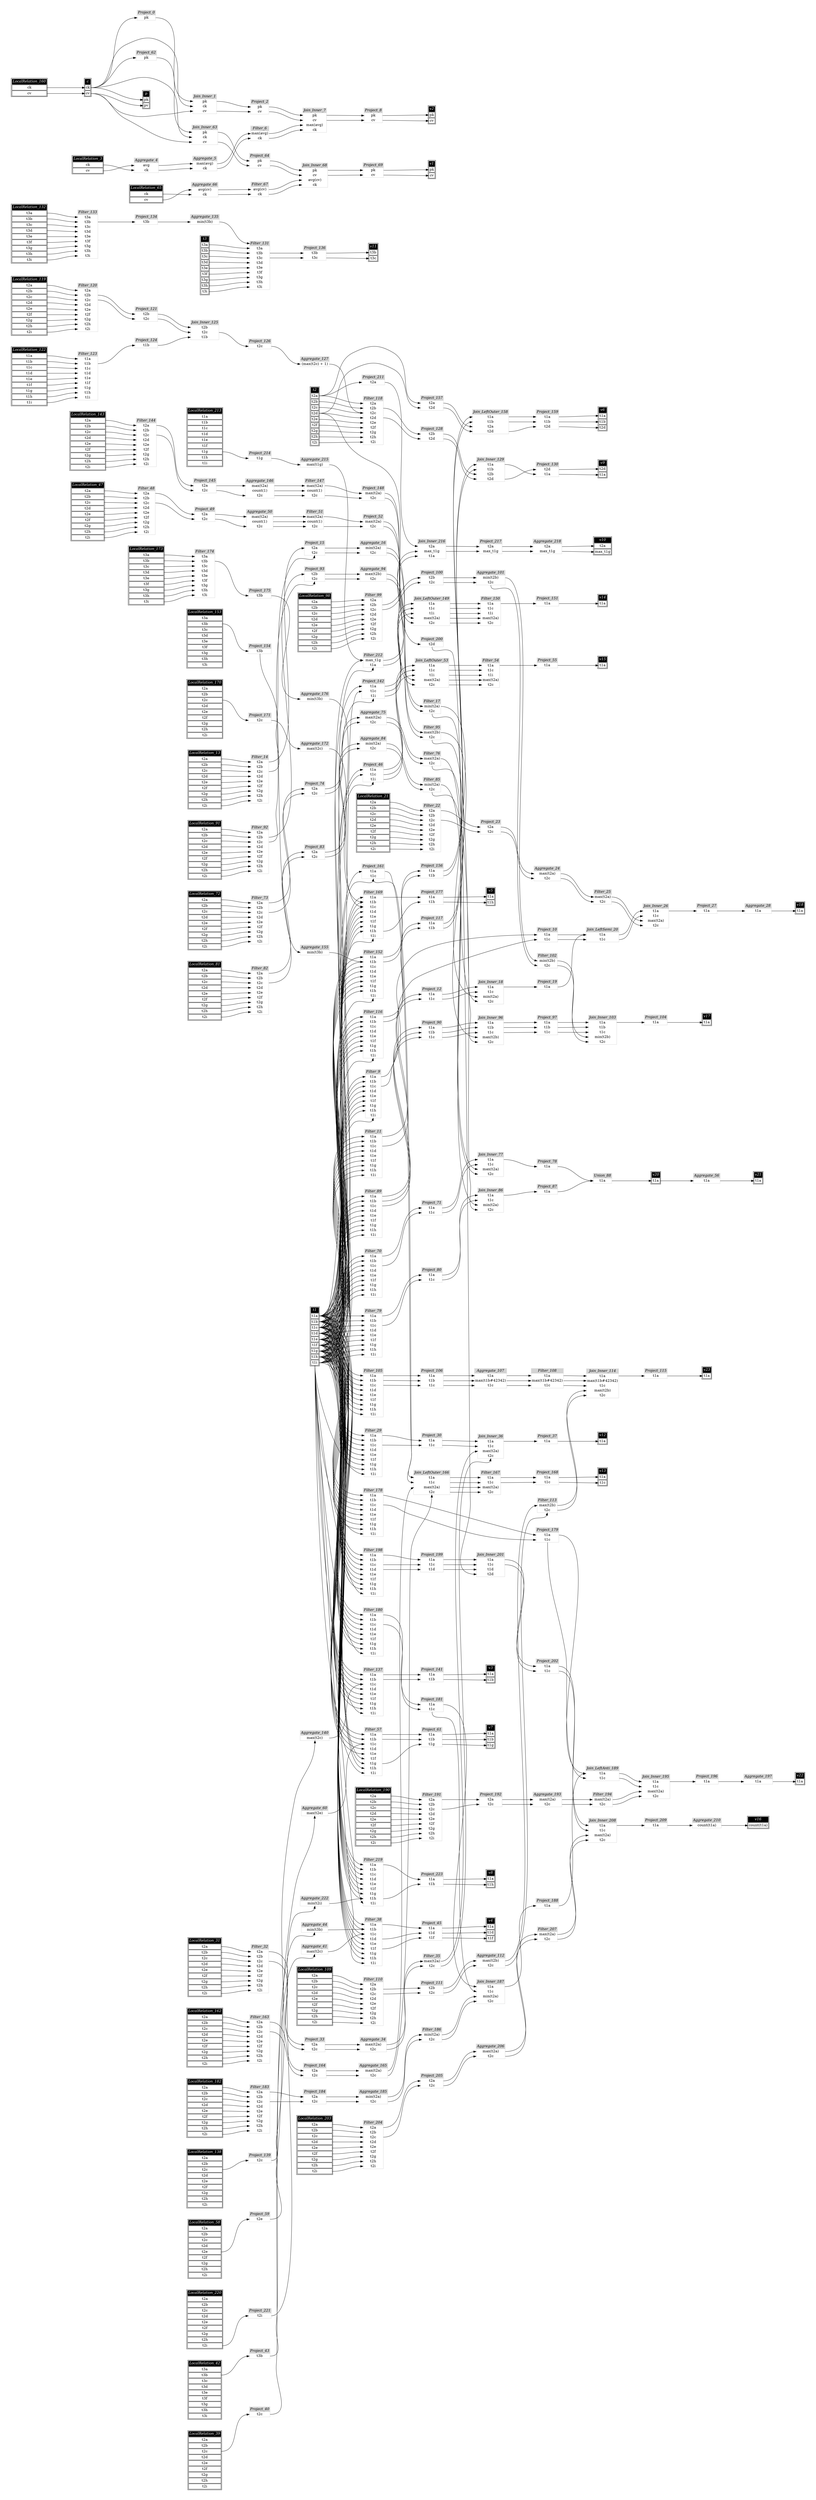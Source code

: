 // Automatically generated by SQLFlowTestSuite


digraph {
  graph [pad="0.5" nodesep="0.5" ranksep="1" fontname="Helvetica" rankdir=LR];
  node [shape=plaintext]

  
"Aggregate_101" [label=<
<table color="lightgray" border="1" cellborder="0" cellspacing="0">
  <tr><td bgcolor="lightgray" port="nodeName"><i>Aggregate_101</i></td></tr>
  <tr><td port="0">min(t2b)</td></tr>
<tr><td port="1">t2c</td></tr>
</table>>];
     

"Aggregate_107" [label=<
<table color="lightgray" border="1" cellborder="0" cellspacing="0">
  <tr><td bgcolor="lightgray" port="nodeName"><i>Aggregate_107</i></td></tr>
  <tr><td port="0">t1a</td></tr>
<tr><td port="1">max(t1b#42342)</td></tr>
<tr><td port="2">t1c</td></tr>
</table>>];
     

"Aggregate_112" [label=<
<table color="lightgray" border="1" cellborder="0" cellspacing="0">
  <tr><td bgcolor="lightgray" port="nodeName"><i>Aggregate_112</i></td></tr>
  <tr><td port="0">max(t2b)</td></tr>
<tr><td port="1">t2c</td></tr>
</table>>];
     

"Aggregate_127" [label=<
<table color="lightgray" border="1" cellborder="0" cellspacing="0">
  <tr><td bgcolor="lightgray" port="nodeName"><i>Aggregate_127</i></td></tr>
  <tr><td port="0">(max(t2c) + 1)</td></tr>
</table>>];
     

"Aggregate_135" [label=<
<table color="lightgray" border="1" cellborder="0" cellspacing="0">
  <tr><td bgcolor="lightgray" port="nodeName"><i>Aggregate_135</i></td></tr>
  <tr><td port="0">min(t3b)</td></tr>
</table>>];
     

"Aggregate_140" [label=<
<table color="lightgray" border="1" cellborder="0" cellspacing="0">
  <tr><td bgcolor="lightgray" port="nodeName"><i>Aggregate_140</i></td></tr>
  <tr><td port="0">max(t2c)</td></tr>
</table>>];
     

"Aggregate_146" [label=<
<table color="lightgray" border="1" cellborder="0" cellspacing="0">
  <tr><td bgcolor="lightgray" port="nodeName"><i>Aggregate_146</i></td></tr>
  <tr><td port="0">max(t2a)</td></tr>
<tr><td port="1">count(1)</td></tr>
<tr><td port="2">t2c</td></tr>
</table>>];
     

"Aggregate_155" [label=<
<table color="lightgray" border="1" cellborder="0" cellspacing="0">
  <tr><td bgcolor="lightgray" port="nodeName"><i>Aggregate_155</i></td></tr>
  <tr><td port="0">min(t3b)</td></tr>
</table>>];
     

"Aggregate_16" [label=<
<table color="lightgray" border="1" cellborder="0" cellspacing="0">
  <tr><td bgcolor="lightgray" port="nodeName"><i>Aggregate_16</i></td></tr>
  <tr><td port="0">min(t2a)</td></tr>
<tr><td port="1">t2c</td></tr>
</table>>];
     

"Aggregate_165" [label=<
<table color="lightgray" border="1" cellborder="0" cellspacing="0">
  <tr><td bgcolor="lightgray" port="nodeName"><i>Aggregate_165</i></td></tr>
  <tr><td port="0">max(t2a)</td></tr>
<tr><td port="1">t2c</td></tr>
</table>>];
     

"Aggregate_172" [label=<
<table color="lightgray" border="1" cellborder="0" cellspacing="0">
  <tr><td bgcolor="lightgray" port="nodeName"><i>Aggregate_172</i></td></tr>
  <tr><td port="0">max(t2c)</td></tr>
</table>>];
     

"Aggregate_176" [label=<
<table color="lightgray" border="1" cellborder="0" cellspacing="0">
  <tr><td bgcolor="lightgray" port="nodeName"><i>Aggregate_176</i></td></tr>
  <tr><td port="0">min(t3b)</td></tr>
</table>>];
     

"Aggregate_185" [label=<
<table color="lightgray" border="1" cellborder="0" cellspacing="0">
  <tr><td bgcolor="lightgray" port="nodeName"><i>Aggregate_185</i></td></tr>
  <tr><td port="0">min(t2a)</td></tr>
<tr><td port="1">t2c</td></tr>
</table>>];
     

"Aggregate_193" [label=<
<table color="lightgray" border="1" cellborder="0" cellspacing="0">
  <tr><td bgcolor="lightgray" port="nodeName"><i>Aggregate_193</i></td></tr>
  <tr><td port="0">max(t2a)</td></tr>
<tr><td port="1">t2c</td></tr>
</table>>];
     

"Aggregate_197" [label=<
<table color="lightgray" border="1" cellborder="0" cellspacing="0">
  <tr><td bgcolor="lightgray" port="nodeName"><i>Aggregate_197</i></td></tr>
  <tr><td port="0">t1a</td></tr>
</table>>];
     

"Aggregate_206" [label=<
<table color="lightgray" border="1" cellborder="0" cellspacing="0">
  <tr><td bgcolor="lightgray" port="nodeName"><i>Aggregate_206</i></td></tr>
  <tr><td port="0">max(t2a)</td></tr>
<tr><td port="1">t2c</td></tr>
</table>>];
     

"Aggregate_210" [label=<
<table color="lightgray" border="1" cellborder="0" cellspacing="0">
  <tr><td bgcolor="lightgray" port="nodeName"><i>Aggregate_210</i></td></tr>
  <tr><td port="0">count(t1a)</td></tr>
</table>>];
     

"Aggregate_215" [label=<
<table color="lightgray" border="1" cellborder="0" cellspacing="0">
  <tr><td bgcolor="lightgray" port="nodeName"><i>Aggregate_215</i></td></tr>
  <tr><td port="0">max(t1g)</td></tr>
</table>>];
     

"Aggregate_218" [label=<
<table color="lightgray" border="1" cellborder="0" cellspacing="0">
  <tr><td bgcolor="lightgray" port="nodeName"><i>Aggregate_218</i></td></tr>
  <tr><td port="0">t2a</td></tr>
<tr><td port="1">max_t1g</td></tr>
</table>>];
     

"Aggregate_222" [label=<
<table color="lightgray" border="1" cellborder="0" cellspacing="0">
  <tr><td bgcolor="lightgray" port="nodeName"><i>Aggregate_222</i></td></tr>
  <tr><td port="0">min(t2i)</td></tr>
</table>>];
     

"Aggregate_24" [label=<
<table color="lightgray" border="1" cellborder="0" cellspacing="0">
  <tr><td bgcolor="lightgray" port="nodeName"><i>Aggregate_24</i></td></tr>
  <tr><td port="0">max(t2a)</td></tr>
<tr><td port="1">t2c</td></tr>
</table>>];
     

"Aggregate_28" [label=<
<table color="lightgray" border="1" cellborder="0" cellspacing="0">
  <tr><td bgcolor="lightgray" port="nodeName"><i>Aggregate_28</i></td></tr>
  <tr><td port="0">t1a</td></tr>
</table>>];
     

"Aggregate_34" [label=<
<table color="lightgray" border="1" cellborder="0" cellspacing="0">
  <tr><td bgcolor="lightgray" port="nodeName"><i>Aggregate_34</i></td></tr>
  <tr><td port="0">max(t2a)</td></tr>
<tr><td port="1">t2c</td></tr>
</table>>];
     

"Aggregate_4" [label=<
<table color="lightgray" border="1" cellborder="0" cellspacing="0">
  <tr><td bgcolor="lightgray" port="nodeName"><i>Aggregate_4</i></td></tr>
  <tr><td port="0">avg</td></tr>
<tr><td port="1">ck</td></tr>
</table>>];
     

"Aggregate_41" [label=<
<table color="lightgray" border="1" cellborder="0" cellspacing="0">
  <tr><td bgcolor="lightgray" port="nodeName"><i>Aggregate_41</i></td></tr>
  <tr><td port="0">max(t2c)</td></tr>
</table>>];
     

"Aggregate_44" [label=<
<table color="lightgray" border="1" cellborder="0" cellspacing="0">
  <tr><td bgcolor="lightgray" port="nodeName"><i>Aggregate_44</i></td></tr>
  <tr><td port="0">min(t3b)</td></tr>
</table>>];
     

"Aggregate_5" [label=<
<table color="lightgray" border="1" cellborder="0" cellspacing="0">
  <tr><td bgcolor="lightgray" port="nodeName"><i>Aggregate_5</i></td></tr>
  <tr><td port="0">max(avg)</td></tr>
<tr><td port="1">ck</td></tr>
</table>>];
     

"Aggregate_50" [label=<
<table color="lightgray" border="1" cellborder="0" cellspacing="0">
  <tr><td bgcolor="lightgray" port="nodeName"><i>Aggregate_50</i></td></tr>
  <tr><td port="0">max(t2a)</td></tr>
<tr><td port="1">count(1)</td></tr>
<tr><td port="2">t2c</td></tr>
</table>>];
     

"Aggregate_56" [label=<
<table color="lightgray" border="1" cellborder="0" cellspacing="0">
  <tr><td bgcolor="lightgray" port="nodeName"><i>Aggregate_56</i></td></tr>
  <tr><td port="0">t1a</td></tr>
</table>>];
     

"Aggregate_60" [label=<
<table color="lightgray" border="1" cellborder="0" cellspacing="0">
  <tr><td bgcolor="lightgray" port="nodeName"><i>Aggregate_60</i></td></tr>
  <tr><td port="0">max(t2e)</td></tr>
</table>>];
     

"Aggregate_66" [label=<
<table color="lightgray" border="1" cellborder="0" cellspacing="0">
  <tr><td bgcolor="lightgray" port="nodeName"><i>Aggregate_66</i></td></tr>
  <tr><td port="0">avg(cv)</td></tr>
<tr><td port="1">ck</td></tr>
</table>>];
     

"Aggregate_75" [label=<
<table color="lightgray" border="1" cellborder="0" cellspacing="0">
  <tr><td bgcolor="lightgray" port="nodeName"><i>Aggregate_75</i></td></tr>
  <tr><td port="0">max(t2a)</td></tr>
<tr><td port="1">t2c</td></tr>
</table>>];
     

"Aggregate_84" [label=<
<table color="lightgray" border="1" cellborder="0" cellspacing="0">
  <tr><td bgcolor="lightgray" port="nodeName"><i>Aggregate_84</i></td></tr>
  <tr><td port="0">min(t2a)</td></tr>
<tr><td port="1">t2c</td></tr>
</table>>];
     

"Aggregate_94" [label=<
<table color="lightgray" border="1" cellborder="0" cellspacing="0">
  <tr><td bgcolor="lightgray" port="nodeName"><i>Aggregate_94</i></td></tr>
  <tr><td port="0">max(t2b)</td></tr>
<tr><td port="1">t2c</td></tr>
</table>>];
     

"Filter_102" [label=<
<table color="lightgray" border="1" cellborder="0" cellspacing="0">
  <tr><td bgcolor="lightgray" port="nodeName"><i>Filter_102</i></td></tr>
  <tr><td port="0">min(t2b)</td></tr>
<tr><td port="1">t2c</td></tr>
</table>>];
     

"Filter_105" [label=<
<table color="lightgray" border="1" cellborder="0" cellspacing="0">
  <tr><td bgcolor="lightgray" port="nodeName"><i>Filter_105</i></td></tr>
  <tr><td port="0">t1a</td></tr>
<tr><td port="1">t1b</td></tr>
<tr><td port="2">t1c</td></tr>
<tr><td port="3">t1d</td></tr>
<tr><td port="4">t1e</td></tr>
<tr><td port="5">t1f</td></tr>
<tr><td port="6">t1g</td></tr>
<tr><td port="7">t1h</td></tr>
<tr><td port="8">t1i</td></tr>
</table>>];
     

"Filter_108" [label=<
<table color="lightgray" border="1" cellborder="0" cellspacing="0">
  <tr><td bgcolor="lightgray" port="nodeName"><i>Filter_108</i></td></tr>
  <tr><td port="0">t1a</td></tr>
<tr><td port="1">max(t1b#42342)</td></tr>
<tr><td port="2">t1c</td></tr>
</table>>];
     

"Filter_11" [label=<
<table color="lightgray" border="1" cellborder="0" cellspacing="0">
  <tr><td bgcolor="lightgray" port="nodeName"><i>Filter_11</i></td></tr>
  <tr><td port="0">t1a</td></tr>
<tr><td port="1">t1b</td></tr>
<tr><td port="2">t1c</td></tr>
<tr><td port="3">t1d</td></tr>
<tr><td port="4">t1e</td></tr>
<tr><td port="5">t1f</td></tr>
<tr><td port="6">t1g</td></tr>
<tr><td port="7">t1h</td></tr>
<tr><td port="8">t1i</td></tr>
</table>>];
     

"Filter_110" [label=<
<table color="lightgray" border="1" cellborder="0" cellspacing="0">
  <tr><td bgcolor="lightgray" port="nodeName"><i>Filter_110</i></td></tr>
  <tr><td port="0">t2a</td></tr>
<tr><td port="1">t2b</td></tr>
<tr><td port="2">t2c</td></tr>
<tr><td port="3">t2d</td></tr>
<tr><td port="4">t2e</td></tr>
<tr><td port="5">t2f</td></tr>
<tr><td port="6">t2g</td></tr>
<tr><td port="7">t2h</td></tr>
<tr><td port="8">t2i</td></tr>
</table>>];
     

"Filter_113" [label=<
<table color="lightgray" border="1" cellborder="0" cellspacing="0">
  <tr><td bgcolor="lightgray" port="nodeName"><i>Filter_113</i></td></tr>
  <tr><td port="0">max(t2b)</td></tr>
<tr><td port="1">t2c</td></tr>
</table>>];
     

"Filter_116" [label=<
<table color="lightgray" border="1" cellborder="0" cellspacing="0">
  <tr><td bgcolor="lightgray" port="nodeName"><i>Filter_116</i></td></tr>
  <tr><td port="0">t1a</td></tr>
<tr><td port="1">t1b</td></tr>
<tr><td port="2">t1c</td></tr>
<tr><td port="3">t1d</td></tr>
<tr><td port="4">t1e</td></tr>
<tr><td port="5">t1f</td></tr>
<tr><td port="6">t1g</td></tr>
<tr><td port="7">t1h</td></tr>
<tr><td port="8">t1i</td></tr>
</table>>];
     

"Filter_118" [label=<
<table color="lightgray" border="1" cellborder="0" cellspacing="0">
  <tr><td bgcolor="lightgray" port="nodeName"><i>Filter_118</i></td></tr>
  <tr><td port="0">t2a</td></tr>
<tr><td port="1">t2b</td></tr>
<tr><td port="2">t2c</td></tr>
<tr><td port="3">t2d</td></tr>
<tr><td port="4">t2e</td></tr>
<tr><td port="5">t2f</td></tr>
<tr><td port="6">t2g</td></tr>
<tr><td port="7">t2h</td></tr>
<tr><td port="8">t2i</td></tr>
</table>>];
     

"Filter_120" [label=<
<table color="lightgray" border="1" cellborder="0" cellspacing="0">
  <tr><td bgcolor="lightgray" port="nodeName"><i>Filter_120</i></td></tr>
  <tr><td port="0">t2a</td></tr>
<tr><td port="1">t2b</td></tr>
<tr><td port="2">t2c</td></tr>
<tr><td port="3">t2d</td></tr>
<tr><td port="4">t2e</td></tr>
<tr><td port="5">t2f</td></tr>
<tr><td port="6">t2g</td></tr>
<tr><td port="7">t2h</td></tr>
<tr><td port="8">t2i</td></tr>
</table>>];
     

"Filter_123" [label=<
<table color="lightgray" border="1" cellborder="0" cellspacing="0">
  <tr><td bgcolor="lightgray" port="nodeName"><i>Filter_123</i></td></tr>
  <tr><td port="0">t1a</td></tr>
<tr><td port="1">t1b</td></tr>
<tr><td port="2">t1c</td></tr>
<tr><td port="3">t1d</td></tr>
<tr><td port="4">t1e</td></tr>
<tr><td port="5">t1f</td></tr>
<tr><td port="6">t1g</td></tr>
<tr><td port="7">t1h</td></tr>
<tr><td port="8">t1i</td></tr>
</table>>];
     

"Filter_131" [label=<
<table color="lightgray" border="1" cellborder="0" cellspacing="0">
  <tr><td bgcolor="lightgray" port="nodeName"><i>Filter_131</i></td></tr>
  <tr><td port="0">t3a</td></tr>
<tr><td port="1">t3b</td></tr>
<tr><td port="2">t3c</td></tr>
<tr><td port="3">t3d</td></tr>
<tr><td port="4">t3e</td></tr>
<tr><td port="5">t3f</td></tr>
<tr><td port="6">t3g</td></tr>
<tr><td port="7">t3h</td></tr>
<tr><td port="8">t3i</td></tr>
</table>>];
     

"Filter_133" [label=<
<table color="lightgray" border="1" cellborder="0" cellspacing="0">
  <tr><td bgcolor="lightgray" port="nodeName"><i>Filter_133</i></td></tr>
  <tr><td port="0">t3a</td></tr>
<tr><td port="1">t3b</td></tr>
<tr><td port="2">t3c</td></tr>
<tr><td port="3">t3d</td></tr>
<tr><td port="4">t3e</td></tr>
<tr><td port="5">t3f</td></tr>
<tr><td port="6">t3g</td></tr>
<tr><td port="7">t3h</td></tr>
<tr><td port="8">t3i</td></tr>
</table>>];
     

"Filter_137" [label=<
<table color="lightgray" border="1" cellborder="0" cellspacing="0">
  <tr><td bgcolor="lightgray" port="nodeName"><i>Filter_137</i></td></tr>
  <tr><td port="0">t1a</td></tr>
<tr><td port="1">t1b</td></tr>
<tr><td port="2">t1c</td></tr>
<tr><td port="3">t1d</td></tr>
<tr><td port="4">t1e</td></tr>
<tr><td port="5">t1f</td></tr>
<tr><td port="6">t1g</td></tr>
<tr><td port="7">t1h</td></tr>
<tr><td port="8">t1i</td></tr>
</table>>];
     

"Filter_14" [label=<
<table color="lightgray" border="1" cellborder="0" cellspacing="0">
  <tr><td bgcolor="lightgray" port="nodeName"><i>Filter_14</i></td></tr>
  <tr><td port="0">t2a</td></tr>
<tr><td port="1">t2b</td></tr>
<tr><td port="2">t2c</td></tr>
<tr><td port="3">t2d</td></tr>
<tr><td port="4">t2e</td></tr>
<tr><td port="5">t2f</td></tr>
<tr><td port="6">t2g</td></tr>
<tr><td port="7">t2h</td></tr>
<tr><td port="8">t2i</td></tr>
</table>>];
     

"Filter_144" [label=<
<table color="lightgray" border="1" cellborder="0" cellspacing="0">
  <tr><td bgcolor="lightgray" port="nodeName"><i>Filter_144</i></td></tr>
  <tr><td port="0">t2a</td></tr>
<tr><td port="1">t2b</td></tr>
<tr><td port="2">t2c</td></tr>
<tr><td port="3">t2d</td></tr>
<tr><td port="4">t2e</td></tr>
<tr><td port="5">t2f</td></tr>
<tr><td port="6">t2g</td></tr>
<tr><td port="7">t2h</td></tr>
<tr><td port="8">t2i</td></tr>
</table>>];
     

"Filter_147" [label=<
<table color="lightgray" border="1" cellborder="0" cellspacing="0">
  <tr><td bgcolor="lightgray" port="nodeName"><i>Filter_147</i></td></tr>
  <tr><td port="0">max(t2a)</td></tr>
<tr><td port="1">count(1)</td></tr>
<tr><td port="2">t2c</td></tr>
</table>>];
     

"Filter_150" [label=<
<table color="lightgray" border="1" cellborder="0" cellspacing="0">
  <tr><td bgcolor="lightgray" port="nodeName"><i>Filter_150</i></td></tr>
  <tr><td port="0">t1a</td></tr>
<tr><td port="1">t1c</td></tr>
<tr><td port="2">t1i</td></tr>
<tr><td port="3">max(t2a)</td></tr>
<tr><td port="4">t2c</td></tr>
</table>>];
     

"Filter_152" [label=<
<table color="lightgray" border="1" cellborder="0" cellspacing="0">
  <tr><td bgcolor="lightgray" port="nodeName"><i>Filter_152</i></td></tr>
  <tr><td port="0">t1a</td></tr>
<tr><td port="1">t1b</td></tr>
<tr><td port="2">t1c</td></tr>
<tr><td port="3">t1d</td></tr>
<tr><td port="4">t1e</td></tr>
<tr><td port="5">t1f</td></tr>
<tr><td port="6">t1g</td></tr>
<tr><td port="7">t1h</td></tr>
<tr><td port="8">t1i</td></tr>
</table>>];
     

"Filter_163" [label=<
<table color="lightgray" border="1" cellborder="0" cellspacing="0">
  <tr><td bgcolor="lightgray" port="nodeName"><i>Filter_163</i></td></tr>
  <tr><td port="0">t2a</td></tr>
<tr><td port="1">t2b</td></tr>
<tr><td port="2">t2c</td></tr>
<tr><td port="3">t2d</td></tr>
<tr><td port="4">t2e</td></tr>
<tr><td port="5">t2f</td></tr>
<tr><td port="6">t2g</td></tr>
<tr><td port="7">t2h</td></tr>
<tr><td port="8">t2i</td></tr>
</table>>];
     

"Filter_167" [label=<
<table color="lightgray" border="1" cellborder="0" cellspacing="0">
  <tr><td bgcolor="lightgray" port="nodeName"><i>Filter_167</i></td></tr>
  <tr><td port="0">t1a</td></tr>
<tr><td port="1">t1c</td></tr>
<tr><td port="2">max(t2a)</td></tr>
<tr><td port="3">t2c</td></tr>
</table>>];
     

"Filter_169" [label=<
<table color="lightgray" border="1" cellborder="0" cellspacing="0">
  <tr><td bgcolor="lightgray" port="nodeName"><i>Filter_169</i></td></tr>
  <tr><td port="0">t1a</td></tr>
<tr><td port="1">t1b</td></tr>
<tr><td port="2">t1c</td></tr>
<tr><td port="3">t1d</td></tr>
<tr><td port="4">t1e</td></tr>
<tr><td port="5">t1f</td></tr>
<tr><td port="6">t1g</td></tr>
<tr><td port="7">t1h</td></tr>
<tr><td port="8">t1i</td></tr>
</table>>];
     

"Filter_17" [label=<
<table color="lightgray" border="1" cellborder="0" cellspacing="0">
  <tr><td bgcolor="lightgray" port="nodeName"><i>Filter_17</i></td></tr>
  <tr><td port="0">min(t2a)</td></tr>
<tr><td port="1">t2c</td></tr>
</table>>];
     

"Filter_174" [label=<
<table color="lightgray" border="1" cellborder="0" cellspacing="0">
  <tr><td bgcolor="lightgray" port="nodeName"><i>Filter_174</i></td></tr>
  <tr><td port="0">t3a</td></tr>
<tr><td port="1">t3b</td></tr>
<tr><td port="2">t3c</td></tr>
<tr><td port="3">t3d</td></tr>
<tr><td port="4">t3e</td></tr>
<tr><td port="5">t3f</td></tr>
<tr><td port="6">t3g</td></tr>
<tr><td port="7">t3h</td></tr>
<tr><td port="8">t3i</td></tr>
</table>>];
     

"Filter_178" [label=<
<table color="lightgray" border="1" cellborder="0" cellspacing="0">
  <tr><td bgcolor="lightgray" port="nodeName"><i>Filter_178</i></td></tr>
  <tr><td port="0">t1a</td></tr>
<tr><td port="1">t1b</td></tr>
<tr><td port="2">t1c</td></tr>
<tr><td port="3">t1d</td></tr>
<tr><td port="4">t1e</td></tr>
<tr><td port="5">t1f</td></tr>
<tr><td port="6">t1g</td></tr>
<tr><td port="7">t1h</td></tr>
<tr><td port="8">t1i</td></tr>
</table>>];
     

"Filter_180" [label=<
<table color="lightgray" border="1" cellborder="0" cellspacing="0">
  <tr><td bgcolor="lightgray" port="nodeName"><i>Filter_180</i></td></tr>
  <tr><td port="0">t1a</td></tr>
<tr><td port="1">t1b</td></tr>
<tr><td port="2">t1c</td></tr>
<tr><td port="3">t1d</td></tr>
<tr><td port="4">t1e</td></tr>
<tr><td port="5">t1f</td></tr>
<tr><td port="6">t1g</td></tr>
<tr><td port="7">t1h</td></tr>
<tr><td port="8">t1i</td></tr>
</table>>];
     

"Filter_183" [label=<
<table color="lightgray" border="1" cellborder="0" cellspacing="0">
  <tr><td bgcolor="lightgray" port="nodeName"><i>Filter_183</i></td></tr>
  <tr><td port="0">t2a</td></tr>
<tr><td port="1">t2b</td></tr>
<tr><td port="2">t2c</td></tr>
<tr><td port="3">t2d</td></tr>
<tr><td port="4">t2e</td></tr>
<tr><td port="5">t2f</td></tr>
<tr><td port="6">t2g</td></tr>
<tr><td port="7">t2h</td></tr>
<tr><td port="8">t2i</td></tr>
</table>>];
     

"Filter_186" [label=<
<table color="lightgray" border="1" cellborder="0" cellspacing="0">
  <tr><td bgcolor="lightgray" port="nodeName"><i>Filter_186</i></td></tr>
  <tr><td port="0">min(t2a)</td></tr>
<tr><td port="1">t2c</td></tr>
</table>>];
     

"Filter_191" [label=<
<table color="lightgray" border="1" cellborder="0" cellspacing="0">
  <tr><td bgcolor="lightgray" port="nodeName"><i>Filter_191</i></td></tr>
  <tr><td port="0">t2a</td></tr>
<tr><td port="1">t2b</td></tr>
<tr><td port="2">t2c</td></tr>
<tr><td port="3">t2d</td></tr>
<tr><td port="4">t2e</td></tr>
<tr><td port="5">t2f</td></tr>
<tr><td port="6">t2g</td></tr>
<tr><td port="7">t2h</td></tr>
<tr><td port="8">t2i</td></tr>
</table>>];
     

"Filter_194" [label=<
<table color="lightgray" border="1" cellborder="0" cellspacing="0">
  <tr><td bgcolor="lightgray" port="nodeName"><i>Filter_194</i></td></tr>
  <tr><td port="0">max(t2a)</td></tr>
<tr><td port="1">t2c</td></tr>
</table>>];
     

"Filter_198" [label=<
<table color="lightgray" border="1" cellborder="0" cellspacing="0">
  <tr><td bgcolor="lightgray" port="nodeName"><i>Filter_198</i></td></tr>
  <tr><td port="0">t1a</td></tr>
<tr><td port="1">t1b</td></tr>
<tr><td port="2">t1c</td></tr>
<tr><td port="3">t1d</td></tr>
<tr><td port="4">t1e</td></tr>
<tr><td port="5">t1f</td></tr>
<tr><td port="6">t1g</td></tr>
<tr><td port="7">t1h</td></tr>
<tr><td port="8">t1i</td></tr>
</table>>];
     

"Filter_204" [label=<
<table color="lightgray" border="1" cellborder="0" cellspacing="0">
  <tr><td bgcolor="lightgray" port="nodeName"><i>Filter_204</i></td></tr>
  <tr><td port="0">t2a</td></tr>
<tr><td port="1">t2b</td></tr>
<tr><td port="2">t2c</td></tr>
<tr><td port="3">t2d</td></tr>
<tr><td port="4">t2e</td></tr>
<tr><td port="5">t2f</td></tr>
<tr><td port="6">t2g</td></tr>
<tr><td port="7">t2h</td></tr>
<tr><td port="8">t2i</td></tr>
</table>>];
     

"Filter_207" [label=<
<table color="lightgray" border="1" cellborder="0" cellspacing="0">
  <tr><td bgcolor="lightgray" port="nodeName"><i>Filter_207</i></td></tr>
  <tr><td port="0">max(t2a)</td></tr>
<tr><td port="1">t2c</td></tr>
</table>>];
     

"Filter_212" [label=<
<table color="lightgray" border="1" cellborder="0" cellspacing="0">
  <tr><td bgcolor="lightgray" port="nodeName"><i>Filter_212</i></td></tr>
  <tr><td port="0">max_t1g</td></tr>
<tr><td port="1">t1a</td></tr>
</table>>];
     

"Filter_219" [label=<
<table color="lightgray" border="1" cellborder="0" cellspacing="0">
  <tr><td bgcolor="lightgray" port="nodeName"><i>Filter_219</i></td></tr>
  <tr><td port="0">t1a</td></tr>
<tr><td port="1">t1b</td></tr>
<tr><td port="2">t1c</td></tr>
<tr><td port="3">t1d</td></tr>
<tr><td port="4">t1e</td></tr>
<tr><td port="5">t1f</td></tr>
<tr><td port="6">t1g</td></tr>
<tr><td port="7">t1h</td></tr>
<tr><td port="8">t1i</td></tr>
</table>>];
     

"Filter_22" [label=<
<table color="lightgray" border="1" cellborder="0" cellspacing="0">
  <tr><td bgcolor="lightgray" port="nodeName"><i>Filter_22</i></td></tr>
  <tr><td port="0">t2a</td></tr>
<tr><td port="1">t2b</td></tr>
<tr><td port="2">t2c</td></tr>
<tr><td port="3">t2d</td></tr>
<tr><td port="4">t2e</td></tr>
<tr><td port="5">t2f</td></tr>
<tr><td port="6">t2g</td></tr>
<tr><td port="7">t2h</td></tr>
<tr><td port="8">t2i</td></tr>
</table>>];
     

"Filter_25" [label=<
<table color="lightgray" border="1" cellborder="0" cellspacing="0">
  <tr><td bgcolor="lightgray" port="nodeName"><i>Filter_25</i></td></tr>
  <tr><td port="0">max(t2a)</td></tr>
<tr><td port="1">t2c</td></tr>
</table>>];
     

"Filter_29" [label=<
<table color="lightgray" border="1" cellborder="0" cellspacing="0">
  <tr><td bgcolor="lightgray" port="nodeName"><i>Filter_29</i></td></tr>
  <tr><td port="0">t1a</td></tr>
<tr><td port="1">t1b</td></tr>
<tr><td port="2">t1c</td></tr>
<tr><td port="3">t1d</td></tr>
<tr><td port="4">t1e</td></tr>
<tr><td port="5">t1f</td></tr>
<tr><td port="6">t1g</td></tr>
<tr><td port="7">t1h</td></tr>
<tr><td port="8">t1i</td></tr>
</table>>];
     

"Filter_32" [label=<
<table color="lightgray" border="1" cellborder="0" cellspacing="0">
  <tr><td bgcolor="lightgray" port="nodeName"><i>Filter_32</i></td></tr>
  <tr><td port="0">t2a</td></tr>
<tr><td port="1">t2b</td></tr>
<tr><td port="2">t2c</td></tr>
<tr><td port="3">t2d</td></tr>
<tr><td port="4">t2e</td></tr>
<tr><td port="5">t2f</td></tr>
<tr><td port="6">t2g</td></tr>
<tr><td port="7">t2h</td></tr>
<tr><td port="8">t2i</td></tr>
</table>>];
     

"Filter_35" [label=<
<table color="lightgray" border="1" cellborder="0" cellspacing="0">
  <tr><td bgcolor="lightgray" port="nodeName"><i>Filter_35</i></td></tr>
  <tr><td port="0">max(t2a)</td></tr>
<tr><td port="1">t2c</td></tr>
</table>>];
     

"Filter_38" [label=<
<table color="lightgray" border="1" cellborder="0" cellspacing="0">
  <tr><td bgcolor="lightgray" port="nodeName"><i>Filter_38</i></td></tr>
  <tr><td port="0">t1a</td></tr>
<tr><td port="1">t1b</td></tr>
<tr><td port="2">t1c</td></tr>
<tr><td port="3">t1d</td></tr>
<tr><td port="4">t1e</td></tr>
<tr><td port="5">t1f</td></tr>
<tr><td port="6">t1g</td></tr>
<tr><td port="7">t1h</td></tr>
<tr><td port="8">t1i</td></tr>
</table>>];
     

"Filter_48" [label=<
<table color="lightgray" border="1" cellborder="0" cellspacing="0">
  <tr><td bgcolor="lightgray" port="nodeName"><i>Filter_48</i></td></tr>
  <tr><td port="0">t2a</td></tr>
<tr><td port="1">t2b</td></tr>
<tr><td port="2">t2c</td></tr>
<tr><td port="3">t2d</td></tr>
<tr><td port="4">t2e</td></tr>
<tr><td port="5">t2f</td></tr>
<tr><td port="6">t2g</td></tr>
<tr><td port="7">t2h</td></tr>
<tr><td port="8">t2i</td></tr>
</table>>];
     

"Filter_51" [label=<
<table color="lightgray" border="1" cellborder="0" cellspacing="0">
  <tr><td bgcolor="lightgray" port="nodeName"><i>Filter_51</i></td></tr>
  <tr><td port="0">max(t2a)</td></tr>
<tr><td port="1">count(1)</td></tr>
<tr><td port="2">t2c</td></tr>
</table>>];
     

"Filter_54" [label=<
<table color="lightgray" border="1" cellborder="0" cellspacing="0">
  <tr><td bgcolor="lightgray" port="nodeName"><i>Filter_54</i></td></tr>
  <tr><td port="0">t1a</td></tr>
<tr><td port="1">t1c</td></tr>
<tr><td port="2">t1i</td></tr>
<tr><td port="3">max(t2a)</td></tr>
<tr><td port="4">t2c</td></tr>
</table>>];
     

"Filter_57" [label=<
<table color="lightgray" border="1" cellborder="0" cellspacing="0">
  <tr><td bgcolor="lightgray" port="nodeName"><i>Filter_57</i></td></tr>
  <tr><td port="0">t1a</td></tr>
<tr><td port="1">t1b</td></tr>
<tr><td port="2">t1c</td></tr>
<tr><td port="3">t1d</td></tr>
<tr><td port="4">t1e</td></tr>
<tr><td port="5">t1f</td></tr>
<tr><td port="6">t1g</td></tr>
<tr><td port="7">t1h</td></tr>
<tr><td port="8">t1i</td></tr>
</table>>];
     

"Filter_6" [label=<
<table color="lightgray" border="1" cellborder="0" cellspacing="0">
  <tr><td bgcolor="lightgray" port="nodeName"><i>Filter_6</i></td></tr>
  <tr><td port="0">max(avg)</td></tr>
<tr><td port="1">ck</td></tr>
</table>>];
     

"Filter_67" [label=<
<table color="lightgray" border="1" cellborder="0" cellspacing="0">
  <tr><td bgcolor="lightgray" port="nodeName"><i>Filter_67</i></td></tr>
  <tr><td port="0">avg(cv)</td></tr>
<tr><td port="1">ck</td></tr>
</table>>];
     

"Filter_70" [label=<
<table color="lightgray" border="1" cellborder="0" cellspacing="0">
  <tr><td bgcolor="lightgray" port="nodeName"><i>Filter_70</i></td></tr>
  <tr><td port="0">t1a</td></tr>
<tr><td port="1">t1b</td></tr>
<tr><td port="2">t1c</td></tr>
<tr><td port="3">t1d</td></tr>
<tr><td port="4">t1e</td></tr>
<tr><td port="5">t1f</td></tr>
<tr><td port="6">t1g</td></tr>
<tr><td port="7">t1h</td></tr>
<tr><td port="8">t1i</td></tr>
</table>>];
     

"Filter_73" [label=<
<table color="lightgray" border="1" cellborder="0" cellspacing="0">
  <tr><td bgcolor="lightgray" port="nodeName"><i>Filter_73</i></td></tr>
  <tr><td port="0">t2a</td></tr>
<tr><td port="1">t2b</td></tr>
<tr><td port="2">t2c</td></tr>
<tr><td port="3">t2d</td></tr>
<tr><td port="4">t2e</td></tr>
<tr><td port="5">t2f</td></tr>
<tr><td port="6">t2g</td></tr>
<tr><td port="7">t2h</td></tr>
<tr><td port="8">t2i</td></tr>
</table>>];
     

"Filter_76" [label=<
<table color="lightgray" border="1" cellborder="0" cellspacing="0">
  <tr><td bgcolor="lightgray" port="nodeName"><i>Filter_76</i></td></tr>
  <tr><td port="0">max(t2a)</td></tr>
<tr><td port="1">t2c</td></tr>
</table>>];
     

"Filter_79" [label=<
<table color="lightgray" border="1" cellborder="0" cellspacing="0">
  <tr><td bgcolor="lightgray" port="nodeName"><i>Filter_79</i></td></tr>
  <tr><td port="0">t1a</td></tr>
<tr><td port="1">t1b</td></tr>
<tr><td port="2">t1c</td></tr>
<tr><td port="3">t1d</td></tr>
<tr><td port="4">t1e</td></tr>
<tr><td port="5">t1f</td></tr>
<tr><td port="6">t1g</td></tr>
<tr><td port="7">t1h</td></tr>
<tr><td port="8">t1i</td></tr>
</table>>];
     

"Filter_82" [label=<
<table color="lightgray" border="1" cellborder="0" cellspacing="0">
  <tr><td bgcolor="lightgray" port="nodeName"><i>Filter_82</i></td></tr>
  <tr><td port="0">t2a</td></tr>
<tr><td port="1">t2b</td></tr>
<tr><td port="2">t2c</td></tr>
<tr><td port="3">t2d</td></tr>
<tr><td port="4">t2e</td></tr>
<tr><td port="5">t2f</td></tr>
<tr><td port="6">t2g</td></tr>
<tr><td port="7">t2h</td></tr>
<tr><td port="8">t2i</td></tr>
</table>>];
     

"Filter_85" [label=<
<table color="lightgray" border="1" cellborder="0" cellspacing="0">
  <tr><td bgcolor="lightgray" port="nodeName"><i>Filter_85</i></td></tr>
  <tr><td port="0">min(t2a)</td></tr>
<tr><td port="1">t2c</td></tr>
</table>>];
     

"Filter_89" [label=<
<table color="lightgray" border="1" cellborder="0" cellspacing="0">
  <tr><td bgcolor="lightgray" port="nodeName"><i>Filter_89</i></td></tr>
  <tr><td port="0">t1a</td></tr>
<tr><td port="1">t1b</td></tr>
<tr><td port="2">t1c</td></tr>
<tr><td port="3">t1d</td></tr>
<tr><td port="4">t1e</td></tr>
<tr><td port="5">t1f</td></tr>
<tr><td port="6">t1g</td></tr>
<tr><td port="7">t1h</td></tr>
<tr><td port="8">t1i</td></tr>
</table>>];
     

"Filter_9" [label=<
<table color="lightgray" border="1" cellborder="0" cellspacing="0">
  <tr><td bgcolor="lightgray" port="nodeName"><i>Filter_9</i></td></tr>
  <tr><td port="0">t1a</td></tr>
<tr><td port="1">t1b</td></tr>
<tr><td port="2">t1c</td></tr>
<tr><td port="3">t1d</td></tr>
<tr><td port="4">t1e</td></tr>
<tr><td port="5">t1f</td></tr>
<tr><td port="6">t1g</td></tr>
<tr><td port="7">t1h</td></tr>
<tr><td port="8">t1i</td></tr>
</table>>];
     

"Filter_92" [label=<
<table color="lightgray" border="1" cellborder="0" cellspacing="0">
  <tr><td bgcolor="lightgray" port="nodeName"><i>Filter_92</i></td></tr>
  <tr><td port="0">t2a</td></tr>
<tr><td port="1">t2b</td></tr>
<tr><td port="2">t2c</td></tr>
<tr><td port="3">t2d</td></tr>
<tr><td port="4">t2e</td></tr>
<tr><td port="5">t2f</td></tr>
<tr><td port="6">t2g</td></tr>
<tr><td port="7">t2h</td></tr>
<tr><td port="8">t2i</td></tr>
</table>>];
     

"Filter_95" [label=<
<table color="lightgray" border="1" cellborder="0" cellspacing="0">
  <tr><td bgcolor="lightgray" port="nodeName"><i>Filter_95</i></td></tr>
  <tr><td port="0">max(t2b)</td></tr>
<tr><td port="1">t2c</td></tr>
</table>>];
     

"Filter_99" [label=<
<table color="lightgray" border="1" cellborder="0" cellspacing="0">
  <tr><td bgcolor="lightgray" port="nodeName"><i>Filter_99</i></td></tr>
  <tr><td port="0">t2a</td></tr>
<tr><td port="1">t2b</td></tr>
<tr><td port="2">t2c</td></tr>
<tr><td port="3">t2d</td></tr>
<tr><td port="4">t2e</td></tr>
<tr><td port="5">t2f</td></tr>
<tr><td port="6">t2g</td></tr>
<tr><td port="7">t2h</td></tr>
<tr><td port="8">t2i</td></tr>
</table>>];
     

"Join_Inner_1" [label=<
<table color="lightgray" border="1" cellborder="0" cellspacing="0">
  <tr><td bgcolor="lightgray" port="nodeName"><i>Join_Inner_1</i></td></tr>
  <tr><td port="0">pk</td></tr>
<tr><td port="1">ck</td></tr>
<tr><td port="2">cv</td></tr>
</table>>];
     

"Join_Inner_103" [label=<
<table color="lightgray" border="1" cellborder="0" cellspacing="0">
  <tr><td bgcolor="lightgray" port="nodeName"><i>Join_Inner_103</i></td></tr>
  <tr><td port="0">t1a</td></tr>
<tr><td port="1">t1b</td></tr>
<tr><td port="2">t1c</td></tr>
<tr><td port="3">min(t2b)</td></tr>
<tr><td port="4">t2c</td></tr>
</table>>];
     

"Join_Inner_114" [label=<
<table color="lightgray" border="1" cellborder="0" cellspacing="0">
  <tr><td bgcolor="lightgray" port="nodeName"><i>Join_Inner_114</i></td></tr>
  <tr><td port="0">t1a</td></tr>
<tr><td port="1">max(t1b#42342)</td></tr>
<tr><td port="2">t1c</td></tr>
<tr><td port="3">max(t2b)</td></tr>
<tr><td port="4">t2c</td></tr>
</table>>];
     

"Join_Inner_125" [label=<
<table color="lightgray" border="1" cellborder="0" cellspacing="0">
  <tr><td bgcolor="lightgray" port="nodeName"><i>Join_Inner_125</i></td></tr>
  <tr><td port="0">t2b</td></tr>
<tr><td port="1">t2c</td></tr>
<tr><td port="2">t1b</td></tr>
</table>>];
     

"Join_Inner_129" [label=<
<table color="lightgray" border="1" cellborder="0" cellspacing="0">
  <tr><td bgcolor="lightgray" port="nodeName"><i>Join_Inner_129</i></td></tr>
  <tr><td port="0">t1a</td></tr>
<tr><td port="1">t1b</td></tr>
<tr><td port="2">t2b</td></tr>
<tr><td port="3">t2d</td></tr>
</table>>];
     

"Join_Inner_18" [label=<
<table color="lightgray" border="1" cellborder="0" cellspacing="0">
  <tr><td bgcolor="lightgray" port="nodeName"><i>Join_Inner_18</i></td></tr>
  <tr><td port="0">t1a</td></tr>
<tr><td port="1">t1c</td></tr>
<tr><td port="2">min(t2a)</td></tr>
<tr><td port="3">t2c</td></tr>
</table>>];
     

"Join_Inner_187" [label=<
<table color="lightgray" border="1" cellborder="0" cellspacing="0">
  <tr><td bgcolor="lightgray" port="nodeName"><i>Join_Inner_187</i></td></tr>
  <tr><td port="0">t1a</td></tr>
<tr><td port="1">t1c</td></tr>
<tr><td port="2">min(t2a)</td></tr>
<tr><td port="3">t2c</td></tr>
</table>>];
     

"Join_Inner_195" [label=<
<table color="lightgray" border="1" cellborder="0" cellspacing="0">
  <tr><td bgcolor="lightgray" port="nodeName"><i>Join_Inner_195</i></td></tr>
  <tr><td port="0">t1a</td></tr>
<tr><td port="1">t1c</td></tr>
<tr><td port="2">max(t2a)</td></tr>
<tr><td port="3">t2c</td></tr>
</table>>];
     

"Join_Inner_201" [label=<
<table color="lightgray" border="1" cellborder="0" cellspacing="0">
  <tr><td bgcolor="lightgray" port="nodeName"><i>Join_Inner_201</i></td></tr>
  <tr><td port="0">t1a</td></tr>
<tr><td port="1">t1c</td></tr>
<tr><td port="2">t1d</td></tr>
<tr><td port="3">t2d</td></tr>
</table>>];
     

"Join_Inner_208" [label=<
<table color="lightgray" border="1" cellborder="0" cellspacing="0">
  <tr><td bgcolor="lightgray" port="nodeName"><i>Join_Inner_208</i></td></tr>
  <tr><td port="0">t1a</td></tr>
<tr><td port="1">t1c</td></tr>
<tr><td port="2">max(t2a)</td></tr>
<tr><td port="3">t2c</td></tr>
</table>>];
     

"Join_Inner_216" [label=<
<table color="lightgray" border="1" cellborder="0" cellspacing="0">
  <tr><td bgcolor="lightgray" port="nodeName"><i>Join_Inner_216</i></td></tr>
  <tr><td port="0">t2a</td></tr>
<tr><td port="1">max_t1g</td></tr>
<tr><td port="2">t1a</td></tr>
</table>>];
     

"Join_Inner_26" [label=<
<table color="lightgray" border="1" cellborder="0" cellspacing="0">
  <tr><td bgcolor="lightgray" port="nodeName"><i>Join_Inner_26</i></td></tr>
  <tr><td port="0">t1a</td></tr>
<tr><td port="1">t1c</td></tr>
<tr><td port="2">max(t2a)</td></tr>
<tr><td port="3">t2c</td></tr>
</table>>];
     

"Join_Inner_36" [label=<
<table color="lightgray" border="1" cellborder="0" cellspacing="0">
  <tr><td bgcolor="lightgray" port="nodeName"><i>Join_Inner_36</i></td></tr>
  <tr><td port="0">t1a</td></tr>
<tr><td port="1">t1c</td></tr>
<tr><td port="2">max(t2a)</td></tr>
<tr><td port="3">t2c</td></tr>
</table>>];
     

"Join_Inner_63" [label=<
<table color="lightgray" border="1" cellborder="0" cellspacing="0">
  <tr><td bgcolor="lightgray" port="nodeName"><i>Join_Inner_63</i></td></tr>
  <tr><td port="0">pk</td></tr>
<tr><td port="1">ck</td></tr>
<tr><td port="2">cv</td></tr>
</table>>];
     

"Join_Inner_68" [label=<
<table color="lightgray" border="1" cellborder="0" cellspacing="0">
  <tr><td bgcolor="lightgray" port="nodeName"><i>Join_Inner_68</i></td></tr>
  <tr><td port="0">pk</td></tr>
<tr><td port="1">cv</td></tr>
<tr><td port="2">avg(cv)</td></tr>
<tr><td port="3">ck</td></tr>
</table>>];
     

"Join_Inner_7" [label=<
<table color="lightgray" border="1" cellborder="0" cellspacing="0">
  <tr><td bgcolor="lightgray" port="nodeName"><i>Join_Inner_7</i></td></tr>
  <tr><td port="0">pk</td></tr>
<tr><td port="1">cv</td></tr>
<tr><td port="2">max(avg)</td></tr>
<tr><td port="3">ck</td></tr>
</table>>];
     

"Join_Inner_77" [label=<
<table color="lightgray" border="1" cellborder="0" cellspacing="0">
  <tr><td bgcolor="lightgray" port="nodeName"><i>Join_Inner_77</i></td></tr>
  <tr><td port="0">t1a</td></tr>
<tr><td port="1">t1c</td></tr>
<tr><td port="2">max(t2a)</td></tr>
<tr><td port="3">t2c</td></tr>
</table>>];
     

"Join_Inner_86" [label=<
<table color="lightgray" border="1" cellborder="0" cellspacing="0">
  <tr><td bgcolor="lightgray" port="nodeName"><i>Join_Inner_86</i></td></tr>
  <tr><td port="0">t1a</td></tr>
<tr><td port="1">t1c</td></tr>
<tr><td port="2">min(t2a)</td></tr>
<tr><td port="3">t2c</td></tr>
</table>>];
     

"Join_Inner_96" [label=<
<table color="lightgray" border="1" cellborder="0" cellspacing="0">
  <tr><td bgcolor="lightgray" port="nodeName"><i>Join_Inner_96</i></td></tr>
  <tr><td port="0">t1a</td></tr>
<tr><td port="1">t1b</td></tr>
<tr><td port="2">t1c</td></tr>
<tr><td port="3">max(t2b)</td></tr>
<tr><td port="4">t2c</td></tr>
</table>>];
     

"Join_LeftAnti_189" [label=<
<table color="lightgray" border="1" cellborder="0" cellspacing="0">
  <tr><td bgcolor="lightgray" port="nodeName"><i>Join_LeftAnti_189</i></td></tr>
  <tr><td port="0">t1a</td></tr>
<tr><td port="1">t1c</td></tr>
</table>>];
     

"Join_LeftOuter_149" [label=<
<table color="lightgray" border="1" cellborder="0" cellspacing="0">
  <tr><td bgcolor="lightgray" port="nodeName"><i>Join_LeftOuter_149</i></td></tr>
  <tr><td port="0">t1a</td></tr>
<tr><td port="1">t1c</td></tr>
<tr><td port="2">t1i</td></tr>
<tr><td port="3">max(t2a)</td></tr>
<tr><td port="4">t2c</td></tr>
</table>>];
     

"Join_LeftOuter_158" [label=<
<table color="lightgray" border="1" cellborder="0" cellspacing="0">
  <tr><td bgcolor="lightgray" port="nodeName"><i>Join_LeftOuter_158</i></td></tr>
  <tr><td port="0">t1a</td></tr>
<tr><td port="1">t1b</td></tr>
<tr><td port="2">t2a</td></tr>
<tr><td port="3">t2d</td></tr>
</table>>];
     

"Join_LeftOuter_166" [label=<
<table color="lightgray" border="1" cellborder="0" cellspacing="0">
  <tr><td bgcolor="lightgray" port="nodeName"><i>Join_LeftOuter_166</i></td></tr>
  <tr><td port="0">t1a</td></tr>
<tr><td port="1">t1c</td></tr>
<tr><td port="2">max(t2a)</td></tr>
<tr><td port="3">t2c</td></tr>
</table>>];
     

"Join_LeftOuter_53" [label=<
<table color="lightgray" border="1" cellborder="0" cellspacing="0">
  <tr><td bgcolor="lightgray" port="nodeName"><i>Join_LeftOuter_53</i></td></tr>
  <tr><td port="0">t1a</td></tr>
<tr><td port="1">t1c</td></tr>
<tr><td port="2">t1i</td></tr>
<tr><td port="3">max(t2a)</td></tr>
<tr><td port="4">t2c</td></tr>
</table>>];
     

"Join_LeftSemi_20" [label=<
<table color="lightgray" border="1" cellborder="0" cellspacing="0">
  <tr><td bgcolor="lightgray" port="nodeName"><i>Join_LeftSemi_20</i></td></tr>
  <tr><td port="0">t1a</td></tr>
<tr><td port="1">t1c</td></tr>
</table>>];
     

"LocalRelation_109" [color="black" label=<
<table>
  <tr><td bgcolor="black" port="nodeName"><i><font color="white">LocalRelation_109</font></i></td></tr>
  <tr><td port="0">t2a</td></tr>
<tr><td port="1">t2b</td></tr>
<tr><td port="2">t2c</td></tr>
<tr><td port="3">t2d</td></tr>
<tr><td port="4">t2e</td></tr>
<tr><td port="5">t2f</td></tr>
<tr><td port="6">t2g</td></tr>
<tr><td port="7">t2h</td></tr>
<tr><td port="8">t2i</td></tr>
</table>>];
     

"LocalRelation_119" [color="black" label=<
<table>
  <tr><td bgcolor="black" port="nodeName"><i><font color="white">LocalRelation_119</font></i></td></tr>
  <tr><td port="0">t2a</td></tr>
<tr><td port="1">t2b</td></tr>
<tr><td port="2">t2c</td></tr>
<tr><td port="3">t2d</td></tr>
<tr><td port="4">t2e</td></tr>
<tr><td port="5">t2f</td></tr>
<tr><td port="6">t2g</td></tr>
<tr><td port="7">t2h</td></tr>
<tr><td port="8">t2i</td></tr>
</table>>];
     

"LocalRelation_122" [color="black" label=<
<table>
  <tr><td bgcolor="black" port="nodeName"><i><font color="white">LocalRelation_122</font></i></td></tr>
  <tr><td port="0">t1a</td></tr>
<tr><td port="1">t1b</td></tr>
<tr><td port="2">t1c</td></tr>
<tr><td port="3">t1d</td></tr>
<tr><td port="4">t1e</td></tr>
<tr><td port="5">t1f</td></tr>
<tr><td port="6">t1g</td></tr>
<tr><td port="7">t1h</td></tr>
<tr><td port="8">t1i</td></tr>
</table>>];
     

"LocalRelation_13" [color="black" label=<
<table>
  <tr><td bgcolor="black" port="nodeName"><i><font color="white">LocalRelation_13</font></i></td></tr>
  <tr><td port="0">t2a</td></tr>
<tr><td port="1">t2b</td></tr>
<tr><td port="2">t2c</td></tr>
<tr><td port="3">t2d</td></tr>
<tr><td port="4">t2e</td></tr>
<tr><td port="5">t2f</td></tr>
<tr><td port="6">t2g</td></tr>
<tr><td port="7">t2h</td></tr>
<tr><td port="8">t2i</td></tr>
</table>>];
     

"LocalRelation_132" [color="black" label=<
<table>
  <tr><td bgcolor="black" port="nodeName"><i><font color="white">LocalRelation_132</font></i></td></tr>
  <tr><td port="0">t3a</td></tr>
<tr><td port="1">t3b</td></tr>
<tr><td port="2">t3c</td></tr>
<tr><td port="3">t3d</td></tr>
<tr><td port="4">t3e</td></tr>
<tr><td port="5">t3f</td></tr>
<tr><td port="6">t3g</td></tr>
<tr><td port="7">t3h</td></tr>
<tr><td port="8">t3i</td></tr>
</table>>];
     

"LocalRelation_138" [color="black" label=<
<table>
  <tr><td bgcolor="black" port="nodeName"><i><font color="white">LocalRelation_138</font></i></td></tr>
  <tr><td port="0">t2a</td></tr>
<tr><td port="1">t2b</td></tr>
<tr><td port="2">t2c</td></tr>
<tr><td port="3">t2d</td></tr>
<tr><td port="4">t2e</td></tr>
<tr><td port="5">t2f</td></tr>
<tr><td port="6">t2g</td></tr>
<tr><td port="7">t2h</td></tr>
<tr><td port="8">t2i</td></tr>
</table>>];
     

"LocalRelation_143" [color="black" label=<
<table>
  <tr><td bgcolor="black" port="nodeName"><i><font color="white">LocalRelation_143</font></i></td></tr>
  <tr><td port="0">t2a</td></tr>
<tr><td port="1">t2b</td></tr>
<tr><td port="2">t2c</td></tr>
<tr><td port="3">t2d</td></tr>
<tr><td port="4">t2e</td></tr>
<tr><td port="5">t2f</td></tr>
<tr><td port="6">t2g</td></tr>
<tr><td port="7">t2h</td></tr>
<tr><td port="8">t2i</td></tr>
</table>>];
     

"LocalRelation_153" [color="black" label=<
<table>
  <tr><td bgcolor="black" port="nodeName"><i><font color="white">LocalRelation_153</font></i></td></tr>
  <tr><td port="0">t3a</td></tr>
<tr><td port="1">t3b</td></tr>
<tr><td port="2">t3c</td></tr>
<tr><td port="3">t3d</td></tr>
<tr><td port="4">t3e</td></tr>
<tr><td port="5">t3f</td></tr>
<tr><td port="6">t3g</td></tr>
<tr><td port="7">t3h</td></tr>
<tr><td port="8">t3i</td></tr>
</table>>];
     

"LocalRelation_160" [color="black" label=<
<table>
  <tr><td bgcolor="black" port="nodeName"><i><font color="white">LocalRelation_160</font></i></td></tr>
  <tr><td port="0">ck</td></tr>
<tr><td port="1">cv</td></tr>
</table>>];
     

"LocalRelation_162" [color="black" label=<
<table>
  <tr><td bgcolor="black" port="nodeName"><i><font color="white">LocalRelation_162</font></i></td></tr>
  <tr><td port="0">t2a</td></tr>
<tr><td port="1">t2b</td></tr>
<tr><td port="2">t2c</td></tr>
<tr><td port="3">t2d</td></tr>
<tr><td port="4">t2e</td></tr>
<tr><td port="5">t2f</td></tr>
<tr><td port="6">t2g</td></tr>
<tr><td port="7">t2h</td></tr>
<tr><td port="8">t2i</td></tr>
</table>>];
     

"LocalRelation_170" [color="black" label=<
<table>
  <tr><td bgcolor="black" port="nodeName"><i><font color="white">LocalRelation_170</font></i></td></tr>
  <tr><td port="0">t2a</td></tr>
<tr><td port="1">t2b</td></tr>
<tr><td port="2">t2c</td></tr>
<tr><td port="3">t2d</td></tr>
<tr><td port="4">t2e</td></tr>
<tr><td port="5">t2f</td></tr>
<tr><td port="6">t2g</td></tr>
<tr><td port="7">t2h</td></tr>
<tr><td port="8">t2i</td></tr>
</table>>];
     

"LocalRelation_173" [color="black" label=<
<table>
  <tr><td bgcolor="black" port="nodeName"><i><font color="white">LocalRelation_173</font></i></td></tr>
  <tr><td port="0">t3a</td></tr>
<tr><td port="1">t3b</td></tr>
<tr><td port="2">t3c</td></tr>
<tr><td port="3">t3d</td></tr>
<tr><td port="4">t3e</td></tr>
<tr><td port="5">t3f</td></tr>
<tr><td port="6">t3g</td></tr>
<tr><td port="7">t3h</td></tr>
<tr><td port="8">t3i</td></tr>
</table>>];
     

"LocalRelation_182" [color="black" label=<
<table>
  <tr><td bgcolor="black" port="nodeName"><i><font color="white">LocalRelation_182</font></i></td></tr>
  <tr><td port="0">t2a</td></tr>
<tr><td port="1">t2b</td></tr>
<tr><td port="2">t2c</td></tr>
<tr><td port="3">t2d</td></tr>
<tr><td port="4">t2e</td></tr>
<tr><td port="5">t2f</td></tr>
<tr><td port="6">t2g</td></tr>
<tr><td port="7">t2h</td></tr>
<tr><td port="8">t2i</td></tr>
</table>>];
     

"LocalRelation_190" [color="black" label=<
<table>
  <tr><td bgcolor="black" port="nodeName"><i><font color="white">LocalRelation_190</font></i></td></tr>
  <tr><td port="0">t2a</td></tr>
<tr><td port="1">t2b</td></tr>
<tr><td port="2">t2c</td></tr>
<tr><td port="3">t2d</td></tr>
<tr><td port="4">t2e</td></tr>
<tr><td port="5">t2f</td></tr>
<tr><td port="6">t2g</td></tr>
<tr><td port="7">t2h</td></tr>
<tr><td port="8">t2i</td></tr>
</table>>];
     

"LocalRelation_203" [color="black" label=<
<table>
  <tr><td bgcolor="black" port="nodeName"><i><font color="white">LocalRelation_203</font></i></td></tr>
  <tr><td port="0">t2a</td></tr>
<tr><td port="1">t2b</td></tr>
<tr><td port="2">t2c</td></tr>
<tr><td port="3">t2d</td></tr>
<tr><td port="4">t2e</td></tr>
<tr><td port="5">t2f</td></tr>
<tr><td port="6">t2g</td></tr>
<tr><td port="7">t2h</td></tr>
<tr><td port="8">t2i</td></tr>
</table>>];
     

"LocalRelation_21" [color="black" label=<
<table>
  <tr><td bgcolor="black" port="nodeName"><i><font color="white">LocalRelation_21</font></i></td></tr>
  <tr><td port="0">t2a</td></tr>
<tr><td port="1">t2b</td></tr>
<tr><td port="2">t2c</td></tr>
<tr><td port="3">t2d</td></tr>
<tr><td port="4">t2e</td></tr>
<tr><td port="5">t2f</td></tr>
<tr><td port="6">t2g</td></tr>
<tr><td port="7">t2h</td></tr>
<tr><td port="8">t2i</td></tr>
</table>>];
     

"LocalRelation_213" [color="black" label=<
<table>
  <tr><td bgcolor="black" port="nodeName"><i><font color="white">LocalRelation_213</font></i></td></tr>
  <tr><td port="0">t1a</td></tr>
<tr><td port="1">t1b</td></tr>
<tr><td port="2">t1c</td></tr>
<tr><td port="3">t1d</td></tr>
<tr><td port="4">t1e</td></tr>
<tr><td port="5">t1f</td></tr>
<tr><td port="6">t1g</td></tr>
<tr><td port="7">t1h</td></tr>
<tr><td port="8">t1i</td></tr>
</table>>];
     

"LocalRelation_220" [color="black" label=<
<table>
  <tr><td bgcolor="black" port="nodeName"><i><font color="white">LocalRelation_220</font></i></td></tr>
  <tr><td port="0">t2a</td></tr>
<tr><td port="1">t2b</td></tr>
<tr><td port="2">t2c</td></tr>
<tr><td port="3">t2d</td></tr>
<tr><td port="4">t2e</td></tr>
<tr><td port="5">t2f</td></tr>
<tr><td port="6">t2g</td></tr>
<tr><td port="7">t2h</td></tr>
<tr><td port="8">t2i</td></tr>
</table>>];
     

"LocalRelation_3" [color="black" label=<
<table>
  <tr><td bgcolor="black" port="nodeName"><i><font color="white">LocalRelation_3</font></i></td></tr>
  <tr><td port="0">ck</td></tr>
<tr><td port="1">cv</td></tr>
</table>>];
     

"LocalRelation_31" [color="black" label=<
<table>
  <tr><td bgcolor="black" port="nodeName"><i><font color="white">LocalRelation_31</font></i></td></tr>
  <tr><td port="0">t2a</td></tr>
<tr><td port="1">t2b</td></tr>
<tr><td port="2">t2c</td></tr>
<tr><td port="3">t2d</td></tr>
<tr><td port="4">t2e</td></tr>
<tr><td port="5">t2f</td></tr>
<tr><td port="6">t2g</td></tr>
<tr><td port="7">t2h</td></tr>
<tr><td port="8">t2i</td></tr>
</table>>];
     

"LocalRelation_39" [color="black" label=<
<table>
  <tr><td bgcolor="black" port="nodeName"><i><font color="white">LocalRelation_39</font></i></td></tr>
  <tr><td port="0">t2a</td></tr>
<tr><td port="1">t2b</td></tr>
<tr><td port="2">t2c</td></tr>
<tr><td port="3">t2d</td></tr>
<tr><td port="4">t2e</td></tr>
<tr><td port="5">t2f</td></tr>
<tr><td port="6">t2g</td></tr>
<tr><td port="7">t2h</td></tr>
<tr><td port="8">t2i</td></tr>
</table>>];
     

"LocalRelation_42" [color="black" label=<
<table>
  <tr><td bgcolor="black" port="nodeName"><i><font color="white">LocalRelation_42</font></i></td></tr>
  <tr><td port="0">t3a</td></tr>
<tr><td port="1">t3b</td></tr>
<tr><td port="2">t3c</td></tr>
<tr><td port="3">t3d</td></tr>
<tr><td port="4">t3e</td></tr>
<tr><td port="5">t3f</td></tr>
<tr><td port="6">t3g</td></tr>
<tr><td port="7">t3h</td></tr>
<tr><td port="8">t3i</td></tr>
</table>>];
     

"LocalRelation_47" [color="black" label=<
<table>
  <tr><td bgcolor="black" port="nodeName"><i><font color="white">LocalRelation_47</font></i></td></tr>
  <tr><td port="0">t2a</td></tr>
<tr><td port="1">t2b</td></tr>
<tr><td port="2">t2c</td></tr>
<tr><td port="3">t2d</td></tr>
<tr><td port="4">t2e</td></tr>
<tr><td port="5">t2f</td></tr>
<tr><td port="6">t2g</td></tr>
<tr><td port="7">t2h</td></tr>
<tr><td port="8">t2i</td></tr>
</table>>];
     

"LocalRelation_58" [color="black" label=<
<table>
  <tr><td bgcolor="black" port="nodeName"><i><font color="white">LocalRelation_58</font></i></td></tr>
  <tr><td port="0">t2a</td></tr>
<tr><td port="1">t2b</td></tr>
<tr><td port="2">t2c</td></tr>
<tr><td port="3">t2d</td></tr>
<tr><td port="4">t2e</td></tr>
<tr><td port="5">t2f</td></tr>
<tr><td port="6">t2g</td></tr>
<tr><td port="7">t2h</td></tr>
<tr><td port="8">t2i</td></tr>
</table>>];
     

"LocalRelation_65" [color="black" label=<
<table>
  <tr><td bgcolor="black" port="nodeName"><i><font color="white">LocalRelation_65</font></i></td></tr>
  <tr><td port="0">ck</td></tr>
<tr><td port="1">cv</td></tr>
</table>>];
     

"LocalRelation_72" [color="black" label=<
<table>
  <tr><td bgcolor="black" port="nodeName"><i><font color="white">LocalRelation_72</font></i></td></tr>
  <tr><td port="0">t2a</td></tr>
<tr><td port="1">t2b</td></tr>
<tr><td port="2">t2c</td></tr>
<tr><td port="3">t2d</td></tr>
<tr><td port="4">t2e</td></tr>
<tr><td port="5">t2f</td></tr>
<tr><td port="6">t2g</td></tr>
<tr><td port="7">t2h</td></tr>
<tr><td port="8">t2i</td></tr>
</table>>];
     

"LocalRelation_81" [color="black" label=<
<table>
  <tr><td bgcolor="black" port="nodeName"><i><font color="white">LocalRelation_81</font></i></td></tr>
  <tr><td port="0">t2a</td></tr>
<tr><td port="1">t2b</td></tr>
<tr><td port="2">t2c</td></tr>
<tr><td port="3">t2d</td></tr>
<tr><td port="4">t2e</td></tr>
<tr><td port="5">t2f</td></tr>
<tr><td port="6">t2g</td></tr>
<tr><td port="7">t2h</td></tr>
<tr><td port="8">t2i</td></tr>
</table>>];
     

"LocalRelation_91" [color="black" label=<
<table>
  <tr><td bgcolor="black" port="nodeName"><i><font color="white">LocalRelation_91</font></i></td></tr>
  <tr><td port="0">t2a</td></tr>
<tr><td port="1">t2b</td></tr>
<tr><td port="2">t2c</td></tr>
<tr><td port="3">t2d</td></tr>
<tr><td port="4">t2e</td></tr>
<tr><td port="5">t2f</td></tr>
<tr><td port="6">t2g</td></tr>
<tr><td port="7">t2h</td></tr>
<tr><td port="8">t2i</td></tr>
</table>>];
     

"LocalRelation_98" [color="black" label=<
<table>
  <tr><td bgcolor="black" port="nodeName"><i><font color="white">LocalRelation_98</font></i></td></tr>
  <tr><td port="0">t2a</td></tr>
<tr><td port="1">t2b</td></tr>
<tr><td port="2">t2c</td></tr>
<tr><td port="3">t2d</td></tr>
<tr><td port="4">t2e</td></tr>
<tr><td port="5">t2f</td></tr>
<tr><td port="6">t2g</td></tr>
<tr><td port="7">t2h</td></tr>
<tr><td port="8">t2i</td></tr>
</table>>];
     

"Project_0" [label=<
<table color="lightgray" border="1" cellborder="0" cellspacing="0">
  <tr><td bgcolor="lightgray" port="nodeName"><i>Project_0</i></td></tr>
  <tr><td port="0">pk</td></tr>
</table>>];
     

"Project_10" [label=<
<table color="lightgray" border="1" cellborder="0" cellspacing="0">
  <tr><td bgcolor="lightgray" port="nodeName"><i>Project_10</i></td></tr>
  <tr><td port="0">t1a</td></tr>
<tr><td port="1">t1c</td></tr>
</table>>];
     

"Project_100" [label=<
<table color="lightgray" border="1" cellborder="0" cellspacing="0">
  <tr><td bgcolor="lightgray" port="nodeName"><i>Project_100</i></td></tr>
  <tr><td port="0">t2b</td></tr>
<tr><td port="1">t2c</td></tr>
</table>>];
     

"Project_104" [label=<
<table color="lightgray" border="1" cellborder="0" cellspacing="0">
  <tr><td bgcolor="lightgray" port="nodeName"><i>Project_104</i></td></tr>
  <tr><td port="0">t1a</td></tr>
</table>>];
     

"Project_106" [label=<
<table color="lightgray" border="1" cellborder="0" cellspacing="0">
  <tr><td bgcolor="lightgray" port="nodeName"><i>Project_106</i></td></tr>
  <tr><td port="0">t1a</td></tr>
<tr><td port="1">t1b</td></tr>
<tr><td port="2">t1c</td></tr>
</table>>];
     

"Project_111" [label=<
<table color="lightgray" border="1" cellborder="0" cellspacing="0">
  <tr><td bgcolor="lightgray" port="nodeName"><i>Project_111</i></td></tr>
  <tr><td port="0">t2b</td></tr>
<tr><td port="1">t2c</td></tr>
</table>>];
     

"Project_115" [label=<
<table color="lightgray" border="1" cellborder="0" cellspacing="0">
  <tr><td bgcolor="lightgray" port="nodeName"><i>Project_115</i></td></tr>
  <tr><td port="0">t1a</td></tr>
</table>>];
     

"Project_117" [label=<
<table color="lightgray" border="1" cellborder="0" cellspacing="0">
  <tr><td bgcolor="lightgray" port="nodeName"><i>Project_117</i></td></tr>
  <tr><td port="0">t1a</td></tr>
<tr><td port="1">t1b</td></tr>
</table>>];
     

"Project_12" [label=<
<table color="lightgray" border="1" cellborder="0" cellspacing="0">
  <tr><td bgcolor="lightgray" port="nodeName"><i>Project_12</i></td></tr>
  <tr><td port="0">t1a</td></tr>
<tr><td port="1">t1c</td></tr>
</table>>];
     

"Project_121" [label=<
<table color="lightgray" border="1" cellborder="0" cellspacing="0">
  <tr><td bgcolor="lightgray" port="nodeName"><i>Project_121</i></td></tr>
  <tr><td port="0">t2b</td></tr>
<tr><td port="1">t2c</td></tr>
</table>>];
     

"Project_124" [label=<
<table color="lightgray" border="1" cellborder="0" cellspacing="0">
  <tr><td bgcolor="lightgray" port="nodeName"><i>Project_124</i></td></tr>
  <tr><td port="0">t1b</td></tr>
</table>>];
     

"Project_126" [label=<
<table color="lightgray" border="1" cellborder="0" cellspacing="0">
  <tr><td bgcolor="lightgray" port="nodeName"><i>Project_126</i></td></tr>
  <tr><td port="0">t2c</td></tr>
</table>>];
     

"Project_128" [label=<
<table color="lightgray" border="1" cellborder="0" cellspacing="0">
  <tr><td bgcolor="lightgray" port="nodeName"><i>Project_128</i></td></tr>
  <tr><td port="0">t2b</td></tr>
<tr><td port="1">t2d</td></tr>
</table>>];
     

"Project_130" [label=<
<table color="lightgray" border="1" cellborder="0" cellspacing="0">
  <tr><td bgcolor="lightgray" port="nodeName"><i>Project_130</i></td></tr>
  <tr><td port="0">t2d</td></tr>
<tr><td port="1">t1a</td></tr>
</table>>];
     

"Project_134" [label=<
<table color="lightgray" border="1" cellborder="0" cellspacing="0">
  <tr><td bgcolor="lightgray" port="nodeName"><i>Project_134</i></td></tr>
  <tr><td port="0">t3b</td></tr>
</table>>];
     

"Project_136" [label=<
<table color="lightgray" border="1" cellborder="0" cellspacing="0">
  <tr><td bgcolor="lightgray" port="nodeName"><i>Project_136</i></td></tr>
  <tr><td port="0">t3b</td></tr>
<tr><td port="1">t3c</td></tr>
</table>>];
     

"Project_139" [label=<
<table color="lightgray" border="1" cellborder="0" cellspacing="0">
  <tr><td bgcolor="lightgray" port="nodeName"><i>Project_139</i></td></tr>
  <tr><td port="0">t2c</td></tr>
</table>>];
     

"Project_141" [label=<
<table color="lightgray" border="1" cellborder="0" cellspacing="0">
  <tr><td bgcolor="lightgray" port="nodeName"><i>Project_141</i></td></tr>
  <tr><td port="0">t1a</td></tr>
<tr><td port="1">t1b</td></tr>
</table>>];
     

"Project_142" [label=<
<table color="lightgray" border="1" cellborder="0" cellspacing="0">
  <tr><td bgcolor="lightgray" port="nodeName"><i>Project_142</i></td></tr>
  <tr><td port="0">t1a</td></tr>
<tr><td port="1">t1c</td></tr>
<tr><td port="2">t1i</td></tr>
</table>>];
     

"Project_145" [label=<
<table color="lightgray" border="1" cellborder="0" cellspacing="0">
  <tr><td bgcolor="lightgray" port="nodeName"><i>Project_145</i></td></tr>
  <tr><td port="0">t2a</td></tr>
<tr><td port="1">t2c</td></tr>
</table>>];
     

"Project_148" [label=<
<table color="lightgray" border="1" cellborder="0" cellspacing="0">
  <tr><td bgcolor="lightgray" port="nodeName"><i>Project_148</i></td></tr>
  <tr><td port="0">max(t2a)</td></tr>
<tr><td port="1">t2c</td></tr>
</table>>];
     

"Project_15" [label=<
<table color="lightgray" border="1" cellborder="0" cellspacing="0">
  <tr><td bgcolor="lightgray" port="nodeName"><i>Project_15</i></td></tr>
  <tr><td port="0">t2a</td></tr>
<tr><td port="1">t2c</td></tr>
</table>>];
     

"Project_151" [label=<
<table color="lightgray" border="1" cellborder="0" cellspacing="0">
  <tr><td bgcolor="lightgray" port="nodeName"><i>Project_151</i></td></tr>
  <tr><td port="0">t1a</td></tr>
</table>>];
     

"Project_154" [label=<
<table color="lightgray" border="1" cellborder="0" cellspacing="0">
  <tr><td bgcolor="lightgray" port="nodeName"><i>Project_154</i></td></tr>
  <tr><td port="0">t3b</td></tr>
</table>>];
     

"Project_156" [label=<
<table color="lightgray" border="1" cellborder="0" cellspacing="0">
  <tr><td bgcolor="lightgray" port="nodeName"><i>Project_156</i></td></tr>
  <tr><td port="0">t1a</td></tr>
<tr><td port="1">t1b</td></tr>
</table>>];
     

"Project_157" [label=<
<table color="lightgray" border="1" cellborder="0" cellspacing="0">
  <tr><td bgcolor="lightgray" port="nodeName"><i>Project_157</i></td></tr>
  <tr><td port="0">t2a</td></tr>
<tr><td port="1">t2d</td></tr>
</table>>];
     

"Project_159" [label=<
<table color="lightgray" border="1" cellborder="0" cellspacing="0">
  <tr><td bgcolor="lightgray" port="nodeName"><i>Project_159</i></td></tr>
  <tr><td port="0">t1a</td></tr>
<tr><td port="1">t1b</td></tr>
<tr><td port="2">t2d</td></tr>
</table>>];
     

"Project_161" [label=<
<table color="lightgray" border="1" cellborder="0" cellspacing="0">
  <tr><td bgcolor="lightgray" port="nodeName"><i>Project_161</i></td></tr>
  <tr><td port="0">t1a</td></tr>
<tr><td port="1">t1c</td></tr>
</table>>];
     

"Project_164" [label=<
<table color="lightgray" border="1" cellborder="0" cellspacing="0">
  <tr><td bgcolor="lightgray" port="nodeName"><i>Project_164</i></td></tr>
  <tr><td port="0">t2a</td></tr>
<tr><td port="1">t2c</td></tr>
</table>>];
     

"Project_168" [label=<
<table color="lightgray" border="1" cellborder="0" cellspacing="0">
  <tr><td bgcolor="lightgray" port="nodeName"><i>Project_168</i></td></tr>
  <tr><td port="0">t1a</td></tr>
<tr><td port="1">t1c</td></tr>
</table>>];
     

"Project_171" [label=<
<table color="lightgray" border="1" cellborder="0" cellspacing="0">
  <tr><td bgcolor="lightgray" port="nodeName"><i>Project_171</i></td></tr>
  <tr><td port="0">t2c</td></tr>
</table>>];
     

"Project_175" [label=<
<table color="lightgray" border="1" cellborder="0" cellspacing="0">
  <tr><td bgcolor="lightgray" port="nodeName"><i>Project_175</i></td></tr>
  <tr><td port="0">t3b</td></tr>
</table>>];
     

"Project_177" [label=<
<table color="lightgray" border="1" cellborder="0" cellspacing="0">
  <tr><td bgcolor="lightgray" port="nodeName"><i>Project_177</i></td></tr>
  <tr><td port="0">t1a</td></tr>
<tr><td port="1">t1h</td></tr>
</table>>];
     

"Project_179" [label=<
<table color="lightgray" border="1" cellborder="0" cellspacing="0">
  <tr><td bgcolor="lightgray" port="nodeName"><i>Project_179</i></td></tr>
  <tr><td port="0">t1a</td></tr>
<tr><td port="1">t1c</td></tr>
</table>>];
     

"Project_181" [label=<
<table color="lightgray" border="1" cellborder="0" cellspacing="0">
  <tr><td bgcolor="lightgray" port="nodeName"><i>Project_181</i></td></tr>
  <tr><td port="0">t1a</td></tr>
<tr><td port="1">t1c</td></tr>
</table>>];
     

"Project_184" [label=<
<table color="lightgray" border="1" cellborder="0" cellspacing="0">
  <tr><td bgcolor="lightgray" port="nodeName"><i>Project_184</i></td></tr>
  <tr><td port="0">t2a</td></tr>
<tr><td port="1">t2c</td></tr>
</table>>];
     

"Project_188" [label=<
<table color="lightgray" border="1" cellborder="0" cellspacing="0">
  <tr><td bgcolor="lightgray" port="nodeName"><i>Project_188</i></td></tr>
  <tr><td port="0">t1a</td></tr>
</table>>];
     

"Project_19" [label=<
<table color="lightgray" border="1" cellborder="0" cellspacing="0">
  <tr><td bgcolor="lightgray" port="nodeName"><i>Project_19</i></td></tr>
  <tr><td port="0">t1a</td></tr>
</table>>];
     

"Project_192" [label=<
<table color="lightgray" border="1" cellborder="0" cellspacing="0">
  <tr><td bgcolor="lightgray" port="nodeName"><i>Project_192</i></td></tr>
  <tr><td port="0">t2a</td></tr>
<tr><td port="1">t2c</td></tr>
</table>>];
     

"Project_196" [label=<
<table color="lightgray" border="1" cellborder="0" cellspacing="0">
  <tr><td bgcolor="lightgray" port="nodeName"><i>Project_196</i></td></tr>
  <tr><td port="0">t1a</td></tr>
</table>>];
     

"Project_199" [label=<
<table color="lightgray" border="1" cellborder="0" cellspacing="0">
  <tr><td bgcolor="lightgray" port="nodeName"><i>Project_199</i></td></tr>
  <tr><td port="0">t1a</td></tr>
<tr><td port="1">t1c</td></tr>
<tr><td port="2">t1d</td></tr>
</table>>];
     

"Project_2" [label=<
<table color="lightgray" border="1" cellborder="0" cellspacing="0">
  <tr><td bgcolor="lightgray" port="nodeName"><i>Project_2</i></td></tr>
  <tr><td port="0">pk</td></tr>
<tr><td port="1">cv</td></tr>
</table>>];
     

"Project_200" [label=<
<table color="lightgray" border="1" cellborder="0" cellspacing="0">
  <tr><td bgcolor="lightgray" port="nodeName"><i>Project_200</i></td></tr>
  <tr><td port="0">t2d</td></tr>
</table>>];
     

"Project_202" [label=<
<table color="lightgray" border="1" cellborder="0" cellspacing="0">
  <tr><td bgcolor="lightgray" port="nodeName"><i>Project_202</i></td></tr>
  <tr><td port="0">t1a</td></tr>
<tr><td port="1">t1c</td></tr>
</table>>];
     

"Project_205" [label=<
<table color="lightgray" border="1" cellborder="0" cellspacing="0">
  <tr><td bgcolor="lightgray" port="nodeName"><i>Project_205</i></td></tr>
  <tr><td port="0">t2a</td></tr>
<tr><td port="1">t2c</td></tr>
</table>>];
     

"Project_209" [label=<
<table color="lightgray" border="1" cellborder="0" cellspacing="0">
  <tr><td bgcolor="lightgray" port="nodeName"><i>Project_209</i></td></tr>
  <tr><td port="0">t1a</td></tr>
</table>>];
     

"Project_211" [label=<
<table color="lightgray" border="1" cellborder="0" cellspacing="0">
  <tr><td bgcolor="lightgray" port="nodeName"><i>Project_211</i></td></tr>
  <tr><td port="0">t2a</td></tr>
</table>>];
     

"Project_214" [label=<
<table color="lightgray" border="1" cellborder="0" cellspacing="0">
  <tr><td bgcolor="lightgray" port="nodeName"><i>Project_214</i></td></tr>
  <tr><td port="0">t1g</td></tr>
</table>>];
     

"Project_217" [label=<
<table color="lightgray" border="1" cellborder="0" cellspacing="0">
  <tr><td bgcolor="lightgray" port="nodeName"><i>Project_217</i></td></tr>
  <tr><td port="0">t2a</td></tr>
<tr><td port="1">max_t1g</td></tr>
</table>>];
     

"Project_221" [label=<
<table color="lightgray" border="1" cellborder="0" cellspacing="0">
  <tr><td bgcolor="lightgray" port="nodeName"><i>Project_221</i></td></tr>
  <tr><td port="0">t2i</td></tr>
</table>>];
     

"Project_223" [label=<
<table color="lightgray" border="1" cellborder="0" cellspacing="0">
  <tr><td bgcolor="lightgray" port="nodeName"><i>Project_223</i></td></tr>
  <tr><td port="0">t1a</td></tr>
<tr><td port="1">t1h</td></tr>
</table>>];
     

"Project_23" [label=<
<table color="lightgray" border="1" cellborder="0" cellspacing="0">
  <tr><td bgcolor="lightgray" port="nodeName"><i>Project_23</i></td></tr>
  <tr><td port="0">t2a</td></tr>
<tr><td port="1">t2c</td></tr>
</table>>];
     

"Project_27" [label=<
<table color="lightgray" border="1" cellborder="0" cellspacing="0">
  <tr><td bgcolor="lightgray" port="nodeName"><i>Project_27</i></td></tr>
  <tr><td port="0">t1a</td></tr>
</table>>];
     

"Project_30" [label=<
<table color="lightgray" border="1" cellborder="0" cellspacing="0">
  <tr><td bgcolor="lightgray" port="nodeName"><i>Project_30</i></td></tr>
  <tr><td port="0">t1a</td></tr>
<tr><td port="1">t1c</td></tr>
</table>>];
     

"Project_33" [label=<
<table color="lightgray" border="1" cellborder="0" cellspacing="0">
  <tr><td bgcolor="lightgray" port="nodeName"><i>Project_33</i></td></tr>
  <tr><td port="0">t2a</td></tr>
<tr><td port="1">t2c</td></tr>
</table>>];
     

"Project_37" [label=<
<table color="lightgray" border="1" cellborder="0" cellspacing="0">
  <tr><td bgcolor="lightgray" port="nodeName"><i>Project_37</i></td></tr>
  <tr><td port="0">t1a</td></tr>
</table>>];
     

"Project_40" [label=<
<table color="lightgray" border="1" cellborder="0" cellspacing="0">
  <tr><td bgcolor="lightgray" port="nodeName"><i>Project_40</i></td></tr>
  <tr><td port="0">t2c</td></tr>
</table>>];
     

"Project_43" [label=<
<table color="lightgray" border="1" cellborder="0" cellspacing="0">
  <tr><td bgcolor="lightgray" port="nodeName"><i>Project_43</i></td></tr>
  <tr><td port="0">t3b</td></tr>
</table>>];
     

"Project_45" [label=<
<table color="lightgray" border="1" cellborder="0" cellspacing="0">
  <tr><td bgcolor="lightgray" port="nodeName"><i>Project_45</i></td></tr>
  <tr><td port="0">t1a</td></tr>
<tr><td port="1">t1d</td></tr>
<tr><td port="2">t1f</td></tr>
</table>>];
     

"Project_46" [label=<
<table color="lightgray" border="1" cellborder="0" cellspacing="0">
  <tr><td bgcolor="lightgray" port="nodeName"><i>Project_46</i></td></tr>
  <tr><td port="0">t1a</td></tr>
<tr><td port="1">t1c</td></tr>
<tr><td port="2">t1i</td></tr>
</table>>];
     

"Project_49" [label=<
<table color="lightgray" border="1" cellborder="0" cellspacing="0">
  <tr><td bgcolor="lightgray" port="nodeName"><i>Project_49</i></td></tr>
  <tr><td port="0">t2a</td></tr>
<tr><td port="1">t2c</td></tr>
</table>>];
     

"Project_52" [label=<
<table color="lightgray" border="1" cellborder="0" cellspacing="0">
  <tr><td bgcolor="lightgray" port="nodeName"><i>Project_52</i></td></tr>
  <tr><td port="0">max(t2a)</td></tr>
<tr><td port="1">t2c</td></tr>
</table>>];
     

"Project_55" [label=<
<table color="lightgray" border="1" cellborder="0" cellspacing="0">
  <tr><td bgcolor="lightgray" port="nodeName"><i>Project_55</i></td></tr>
  <tr><td port="0">t1a</td></tr>
</table>>];
     

"Project_59" [label=<
<table color="lightgray" border="1" cellborder="0" cellspacing="0">
  <tr><td bgcolor="lightgray" port="nodeName"><i>Project_59</i></td></tr>
  <tr><td port="0">t2e</td></tr>
</table>>];
     

"Project_61" [label=<
<table color="lightgray" border="1" cellborder="0" cellspacing="0">
  <tr><td bgcolor="lightgray" port="nodeName"><i>Project_61</i></td></tr>
  <tr><td port="0">t1a</td></tr>
<tr><td port="1">t1b</td></tr>
<tr><td port="2">t1g</td></tr>
</table>>];
     

"Project_62" [label=<
<table color="lightgray" border="1" cellborder="0" cellspacing="0">
  <tr><td bgcolor="lightgray" port="nodeName"><i>Project_62</i></td></tr>
  <tr><td port="0">pk</td></tr>
</table>>];
     

"Project_64" [label=<
<table color="lightgray" border="1" cellborder="0" cellspacing="0">
  <tr><td bgcolor="lightgray" port="nodeName"><i>Project_64</i></td></tr>
  <tr><td port="0">pk</td></tr>
<tr><td port="1">cv</td></tr>
</table>>];
     

"Project_69" [label=<
<table color="lightgray" border="1" cellborder="0" cellspacing="0">
  <tr><td bgcolor="lightgray" port="nodeName"><i>Project_69</i></td></tr>
  <tr><td port="0">pk</td></tr>
<tr><td port="1">cv</td></tr>
</table>>];
     

"Project_71" [label=<
<table color="lightgray" border="1" cellborder="0" cellspacing="0">
  <tr><td bgcolor="lightgray" port="nodeName"><i>Project_71</i></td></tr>
  <tr><td port="0">t1a</td></tr>
<tr><td port="1">t1c</td></tr>
</table>>];
     

"Project_74" [label=<
<table color="lightgray" border="1" cellborder="0" cellspacing="0">
  <tr><td bgcolor="lightgray" port="nodeName"><i>Project_74</i></td></tr>
  <tr><td port="0">t2a</td></tr>
<tr><td port="1">t2c</td></tr>
</table>>];
     

"Project_78" [label=<
<table color="lightgray" border="1" cellborder="0" cellspacing="0">
  <tr><td bgcolor="lightgray" port="nodeName"><i>Project_78</i></td></tr>
  <tr><td port="0">t1a</td></tr>
</table>>];
     

"Project_8" [label=<
<table color="lightgray" border="1" cellborder="0" cellspacing="0">
  <tr><td bgcolor="lightgray" port="nodeName"><i>Project_8</i></td></tr>
  <tr><td port="0">pk</td></tr>
<tr><td port="1">cv</td></tr>
</table>>];
     

"Project_80" [label=<
<table color="lightgray" border="1" cellborder="0" cellspacing="0">
  <tr><td bgcolor="lightgray" port="nodeName"><i>Project_80</i></td></tr>
  <tr><td port="0">t1a</td></tr>
<tr><td port="1">t1c</td></tr>
</table>>];
     

"Project_83" [label=<
<table color="lightgray" border="1" cellborder="0" cellspacing="0">
  <tr><td bgcolor="lightgray" port="nodeName"><i>Project_83</i></td></tr>
  <tr><td port="0">t2a</td></tr>
<tr><td port="1">t2c</td></tr>
</table>>];
     

"Project_87" [label=<
<table color="lightgray" border="1" cellborder="0" cellspacing="0">
  <tr><td bgcolor="lightgray" port="nodeName"><i>Project_87</i></td></tr>
  <tr><td port="0">t1a</td></tr>
</table>>];
     

"Project_90" [label=<
<table color="lightgray" border="1" cellborder="0" cellspacing="0">
  <tr><td bgcolor="lightgray" port="nodeName"><i>Project_90</i></td></tr>
  <tr><td port="0">t1a</td></tr>
<tr><td port="1">t1b</td></tr>
<tr><td port="2">t1c</td></tr>
</table>>];
     

"Project_93" [label=<
<table color="lightgray" border="1" cellborder="0" cellspacing="0">
  <tr><td bgcolor="lightgray" port="nodeName"><i>Project_93</i></td></tr>
  <tr><td port="0">t2b</td></tr>
<tr><td port="1">t2c</td></tr>
</table>>];
     

"Project_97" [label=<
<table color="lightgray" border="1" cellborder="0" cellspacing="0">
  <tr><td bgcolor="lightgray" port="nodeName"><i>Project_97</i></td></tr>
  <tr><td port="0">t1a</td></tr>
<tr><td port="1">t1b</td></tr>
<tr><td port="2">t1c</td></tr>
</table>>];
     

"Union_88" [label=<
<table color="lightgray" border="1" cellborder="0" cellspacing="0">
  <tr><td bgcolor="lightgray" port="nodeName"><i>Union_88</i></td></tr>
  <tr><td port="0">t1a</td></tr>
</table>>];
     

"c" [color="black" label=<
<table>
  <tr><td bgcolor="black" port="nodeName"><i><font color="white">c</font></i></td></tr>
  <tr><td port="0">ck</td></tr>
<tr><td port="1">cv</td></tr>
</table>>];
     

"p" [color="black" label=<
<table>
  <tr><td bgcolor="black" port="nodeName"><i><font color="white">p</font></i></td></tr>
  <tr><td port="0">pk</td></tr>
<tr><td port="1">pv</td></tr>
</table>>];
     

"t1" [color="black" label=<
<table>
  <tr><td bgcolor="black" port="nodeName"><i><font color="white">t1</font></i></td></tr>
  <tr><td port="0">t1a</td></tr>
<tr><td port="1">t1b</td></tr>
<tr><td port="2">t1c</td></tr>
<tr><td port="3">t1d</td></tr>
<tr><td port="4">t1e</td></tr>
<tr><td port="5">t1f</td></tr>
<tr><td port="6">t1g</td></tr>
<tr><td port="7">t1h</td></tr>
<tr><td port="8">t1i</td></tr>
</table>>];
     

"t2" [color="black" label=<
<table>
  <tr><td bgcolor="black" port="nodeName"><i><font color="white">t2</font></i></td></tr>
  <tr><td port="0">t2a</td></tr>
<tr><td port="1">t2b</td></tr>
<tr><td port="2">t2c</td></tr>
<tr><td port="3">t2d</td></tr>
<tr><td port="4">t2e</td></tr>
<tr><td port="5">t2f</td></tr>
<tr><td port="6">t2g</td></tr>
<tr><td port="7">t2h</td></tr>
<tr><td port="8">t2i</td></tr>
</table>>];
     

"t3" [color="black" label=<
<table>
  <tr><td bgcolor="black" port="nodeName"><i><font color="white">t3</font></i></td></tr>
  <tr><td port="0">t3a</td></tr>
<tr><td port="1">t3b</td></tr>
<tr><td port="2">t3c</td></tr>
<tr><td port="3">t3d</td></tr>
<tr><td port="4">t3e</td></tr>
<tr><td port="5">t3f</td></tr>
<tr><td port="6">t3g</td></tr>
<tr><td port="7">t3h</td></tr>
<tr><td port="8">t3i</td></tr>
</table>>];
     

"v1" [color="black" label=<
<table>
  <tr><td bgcolor="black" port="nodeName"><i><font color="white">v1</font></i></td></tr>
  <tr><td port="0">pk</td></tr>
<tr><td port="1">cv</td></tr>
</table>>];
     

"v10" [color="black" label=<
<table>
  <tr><td bgcolor="black" port="nodeName"><i><font color="white">v10</font></i></td></tr>
  <tr><td port="0">t2a</td></tr>
<tr><td port="1">max_t1g</td></tr>
</table>>];
     

"v11" [color="black" label=<
<table>
  <tr><td bgcolor="black" port="nodeName"><i><font color="white">v11</font></i></td></tr>
  <tr><td port="0">t3b</td></tr>
<tr><td port="1">t3c</td></tr>
</table>>];
     

"v12" [color="black" label=<
<table>
  <tr><td bgcolor="black" port="nodeName"><i><font color="white">v12</font></i></td></tr>
  <tr><td port="0">t1a</td></tr>
</table>>];
     

"v13" [color="black" label=<
<table>
  <tr><td bgcolor="black" port="nodeName"><i><font color="white">v13</font></i></td></tr>
  <tr><td port="0">t1a</td></tr>
<tr><td port="1">t1c</td></tr>
</table>>];
     

"v14" [color="black" label=<
<table>
  <tr><td bgcolor="black" port="nodeName"><i><font color="white">v14</font></i></td></tr>
  <tr><td port="0">t1a</td></tr>
</table>>];
     

"v15" [color="black" label=<
<table>
  <tr><td bgcolor="black" port="nodeName"><i><font color="white">v15</font></i></td></tr>
  <tr><td port="0">t1a</td></tr>
</table>>];
     

"v16" [color="black" label=<
<table>
  <tr><td bgcolor="black" port="nodeName"><i><font color="white">v16</font></i></td></tr>
  <tr><td port="0">count(t1a)</td></tr>
</table>>];
     

"v17" [color="black" label=<
<table>
  <tr><td bgcolor="black" port="nodeName"><i><font color="white">v17</font></i></td></tr>
  <tr><td port="0">t1a</td></tr>
</table>>];
     

"v18" [color="black" label=<
<table>
  <tr><td bgcolor="black" port="nodeName"><i><font color="white">v18</font></i></td></tr>
  <tr><td port="0">t1a</td></tr>
</table>>];
     

"v2" [color="black" label=<
<table>
  <tr><td bgcolor="black" port="nodeName"><i><font color="white">v2</font></i></td></tr>
  <tr><td port="0">pk</td></tr>
<tr><td port="1">cv</td></tr>
</table>>];
     

"v20" [color="black" label=<
<table>
  <tr><td bgcolor="black" port="nodeName"><i><font color="white">v20</font></i></td></tr>
  <tr><td port="0">t1a</td></tr>
</table>>];
     

"v21" [color="black" label=<
<table>
  <tr><td bgcolor="black" port="nodeName"><i><font color="white">v21</font></i></td></tr>
  <tr><td port="0">t1a</td></tr>
</table>>];
     

"v22" [color="black" label=<
<table>
  <tr><td bgcolor="black" port="nodeName"><i><font color="white">v22</font></i></td></tr>
  <tr><td port="0">t1a</td></tr>
</table>>];
     

"v23" [color="black" label=<
<table>
  <tr><td bgcolor="black" port="nodeName"><i><font color="white">v23</font></i></td></tr>
  <tr><td port="0">t1a</td></tr>
</table>>];
     

"v3" [color="black" label=<
<table>
  <tr><td bgcolor="black" port="nodeName"><i><font color="white">v3</font></i></td></tr>
  <tr><td port="0">t1a</td></tr>
<tr><td port="1">t1b</td></tr>
</table>>];
     

"v4" [color="black" label=<
<table>
  <tr><td bgcolor="black" port="nodeName"><i><font color="white">v4</font></i></td></tr>
  <tr><td port="0">t1a</td></tr>
<tr><td port="1">t1d</td></tr>
<tr><td port="2">t1f</td></tr>
</table>>];
     

"v5" [color="black" label=<
<table>
  <tr><td bgcolor="black" port="nodeName"><i><font color="white">v5</font></i></td></tr>
  <tr><td port="0">t1a</td></tr>
<tr><td port="1">t1h</td></tr>
</table>>];
     

"v6" [color="black" label=<
<table>
  <tr><td bgcolor="black" port="nodeName"><i><font color="white">v6</font></i></td></tr>
  <tr><td port="0">t1a</td></tr>
<tr><td port="1">t1b</td></tr>
<tr><td port="2">t2d</td></tr>
</table>>];
     

"v7" [color="black" label=<
<table>
  <tr><td bgcolor="black" port="nodeName"><i><font color="white">v7</font></i></td></tr>
  <tr><td port="0">t1a</td></tr>
<tr><td port="1">t1b</td></tr>
<tr><td port="2">t1g</td></tr>
</table>>];
     

"v8" [color="black" label=<
<table>
  <tr><td bgcolor="black" port="nodeName"><i><font color="white">v8</font></i></td></tr>
  <tr><td port="0">t1a</td></tr>
<tr><td port="1">t1h</td></tr>
</table>>];
     

"v9" [color="black" label=<
<table>
  <tr><td bgcolor="black" port="nodeName"><i><font color="white">v9</font></i></td></tr>
  <tr><td port="0">t2d</td></tr>
<tr><td port="1">t1a</td></tr>
</table>>];
     
  "Aggregate_101":0 -> "Filter_102":0;
"Aggregate_101":1 -> "Filter_102":1;
"Aggregate_107":0 -> "Filter_108":0;
"Aggregate_107":1 -> "Filter_108":1;
"Aggregate_107":2 -> "Filter_108":2;
"Aggregate_112":0 -> "Filter_113":0;
"Aggregate_112":1 -> "Filter_113":1;
"Aggregate_127":0 -> "Filter_118":2
"Aggregate_135":0 -> "Filter_131":nodeName
"Aggregate_140":0 -> "Filter_137":2
"Aggregate_146":0 -> "Filter_147":0;
"Aggregate_146":1 -> "Filter_147":1;
"Aggregate_146":2 -> "Filter_147":2;
"Aggregate_155":0 -> "Filter_152":1
"Aggregate_16":0 -> "Filter_17":0;
"Aggregate_16":1 -> "Filter_17":1;
"Aggregate_165":0 -> "Join_LeftOuter_166":2;
"Aggregate_165":1 -> "Join_LeftOuter_166":3;
"Aggregate_172":0 -> "Filter_169":2
"Aggregate_176":0 -> "Filter_169":1
"Aggregate_185":0 -> "Filter_186":0;
"Aggregate_185":1 -> "Filter_186":1;
"Aggregate_193":0 -> "Filter_194":0;
"Aggregate_193":1 -> "Filter_194":1;
"Aggregate_197":0 -> "v22":0;
"Aggregate_206":0 -> "Filter_207":0;
"Aggregate_206":1 -> "Filter_207":1;
"Aggregate_210":0 -> "v16":0;
"Aggregate_215":0 -> "Filter_212":0
"Aggregate_218":0 -> "v10":0;
"Aggregate_218":1 -> "v10":1;
"Aggregate_222":0 -> "Filter_219":7
"Aggregate_24":0 -> "Filter_25":0;
"Aggregate_24":1 -> "Filter_25":1;
"Aggregate_28":0 -> "v18":0;
"Aggregate_34":0 -> "Filter_35":0;
"Aggregate_34":1 -> "Filter_35":1;
"Aggregate_4":0 -> "Aggregate_5":0;
"Aggregate_4":1 -> "Aggregate_5":1;
"Aggregate_41":0 -> "Filter_38":2
"Aggregate_44":0 -> "Filter_38":1
"Aggregate_5":0 -> "Filter_6":0;
"Aggregate_5":1 -> "Filter_6":1;
"Aggregate_50":0 -> "Filter_51":0;
"Aggregate_50":1 -> "Filter_51":1;
"Aggregate_50":2 -> "Filter_51":2;
"Aggregate_56":0 -> "v21":0;
"Aggregate_60":0 -> "Filter_57":2
"Aggregate_66":0 -> "Filter_67":0;
"Aggregate_66":1 -> "Filter_67":1;
"Aggregate_75":0 -> "Filter_76":0;
"Aggregate_75":1 -> "Filter_76":1;
"Aggregate_84":0 -> "Filter_85":0;
"Aggregate_84":1 -> "Filter_85":1;
"Aggregate_94":0 -> "Filter_95":0;
"Aggregate_94":1 -> "Filter_95":1;
"Filter_102":0 -> "Join_Inner_103":3;
"Filter_102":1 -> "Join_Inner_103":4;
"Filter_105":0 -> "Project_106":0;
"Filter_105":1 -> "Project_106":1;
"Filter_105":2 -> "Project_106":2;
"Filter_108":0 -> "Join_Inner_114":0;
"Filter_108":1 -> "Join_Inner_114":1;
"Filter_108":2 -> "Join_Inner_114":2;
"Filter_11":0 -> "Project_12":0;
"Filter_11":2 -> "Project_12":1;
"Filter_110":1 -> "Project_111":0;
"Filter_110":2 -> "Project_111":1;
"Filter_113":0 -> "Join_Inner_114":3;
"Filter_113":1 -> "Join_Inner_114":4;
"Filter_116":0 -> "Project_117":0;
"Filter_116":1 -> "Project_117":1;
"Filter_118":1 -> "Project_128":0;
"Filter_118":3 -> "Project_128":1;
"Filter_120":1 -> "Project_121":0;
"Filter_120":2 -> "Project_121":1;
"Filter_123":1 -> "Project_124":0;
"Filter_131":1 -> "Project_136":0;
"Filter_131":2 -> "Project_136":1;
"Filter_133":1 -> "Project_134":0;
"Filter_137":0 -> "Project_141":0;
"Filter_137":1 -> "Project_141":1;
"Filter_14":0 -> "Project_15":0;
"Filter_14":2 -> "Project_15":1;
"Filter_144":0 -> "Project_145":0;
"Filter_144":2 -> "Project_145":1;
"Filter_147":0 -> "Project_148":0;
"Filter_147":2 -> "Project_148":1;
"Filter_150":0 -> "Project_151":0;
"Filter_152":0 -> "Project_156":0;
"Filter_152":1 -> "Project_156":1;
"Filter_163":0 -> "Project_164":0;
"Filter_163":2 -> "Project_164":1;
"Filter_167":0 -> "Project_168":0;
"Filter_167":1 -> "Project_168":1;
"Filter_169":0 -> "Project_177":0;
"Filter_169":7 -> "Project_177":1;
"Filter_17":0 -> "Join_Inner_18":2;
"Filter_17":1 -> "Join_Inner_18":3;
"Filter_174":1 -> "Project_175":0;
"Filter_178":0 -> "Project_179":0;
"Filter_178":2 -> "Project_179":1;
"Filter_180":0 -> "Project_181":0;
"Filter_180":2 -> "Project_181":1;
"Filter_183":0 -> "Project_184":0;
"Filter_183":2 -> "Project_184":1;
"Filter_186":0 -> "Join_Inner_187":2;
"Filter_186":1 -> "Join_Inner_187":3;
"Filter_191":0 -> "Project_192":0;
"Filter_191":2 -> "Project_192":1;
"Filter_194":0 -> "Join_Inner_195":2;
"Filter_194":1 -> "Join_Inner_195":3;
"Filter_198":0 -> "Project_199":0;
"Filter_198":2 -> "Project_199":1;
"Filter_198":3 -> "Project_199":2;
"Filter_204":0 -> "Project_205":0;
"Filter_204":2 -> "Project_205":1;
"Filter_207":0 -> "Join_Inner_208":2;
"Filter_207":1 -> "Join_Inner_208":3;
"Filter_212":0 -> "Join_Inner_216":1;
"Filter_212":1 -> "Join_Inner_216":2;
"Filter_219":0 -> "Project_223":0;
"Filter_219":7 -> "Project_223":1;
"Filter_22":0 -> "Project_23":0;
"Filter_22":2 -> "Project_23":1;
"Filter_25":0 -> "Join_Inner_26":2;
"Filter_25":1 -> "Join_Inner_26":3;
"Filter_29":0 -> "Project_30":0;
"Filter_29":2 -> "Project_30":1;
"Filter_32":0 -> "Project_33":0;
"Filter_32":2 -> "Project_33":1;
"Filter_35":0 -> "Join_Inner_36":2;
"Filter_35":1 -> "Join_Inner_36":3;
"Filter_38":0 -> "Project_45":0;
"Filter_38":3 -> "Project_45":1;
"Filter_38":5 -> "Project_45":2;
"Filter_48":0 -> "Project_49":0;
"Filter_48":2 -> "Project_49":1;
"Filter_51":0 -> "Project_52":0;
"Filter_51":2 -> "Project_52":1;
"Filter_54":0 -> "Project_55":0;
"Filter_57":0 -> "Project_61":0;
"Filter_57":1 -> "Project_61":1;
"Filter_57":6 -> "Project_61":2;
"Filter_6":0 -> "Join_Inner_7":2;
"Filter_6":1 -> "Join_Inner_7":3;
"Filter_67":0 -> "Join_Inner_68":2;
"Filter_67":1 -> "Join_Inner_68":3;
"Filter_70":0 -> "Project_71":0;
"Filter_70":2 -> "Project_71":1;
"Filter_73":0 -> "Project_74":0;
"Filter_73":2 -> "Project_74":1;
"Filter_76":0 -> "Join_Inner_77":2;
"Filter_76":1 -> "Join_Inner_77":3;
"Filter_79":0 -> "Project_80":0;
"Filter_79":2 -> "Project_80":1;
"Filter_82":0 -> "Project_83":0;
"Filter_82":2 -> "Project_83":1;
"Filter_85":0 -> "Join_Inner_86":2;
"Filter_85":1 -> "Join_Inner_86":3;
"Filter_89":0 -> "Project_90":0;
"Filter_89":1 -> "Project_90":1;
"Filter_89":2 -> "Project_90":2;
"Filter_9":0 -> "Project_10":0;
"Filter_9":2 -> "Project_10":1;
"Filter_92":1 -> "Project_93":0;
"Filter_92":2 -> "Project_93":1;
"Filter_95":0 -> "Join_Inner_96":3;
"Filter_95":1 -> "Join_Inner_96":4;
"Filter_99":1 -> "Project_100":0;
"Filter_99":2 -> "Project_100":1;
"Join_Inner_1":0 -> "Project_2":0;
"Join_Inner_1":2 -> "Project_2":1;
"Join_Inner_103":0 -> "Project_104":0;
"Join_Inner_114":0 -> "Project_115":0;
"Join_Inner_125":1 -> "Project_126":0;
"Join_Inner_129":0 -> "Project_130":1;
"Join_Inner_129":3 -> "Project_130":0;
"Join_Inner_18":0 -> "Project_19":0;
"Join_Inner_187":0 -> "Project_188":0;
"Join_Inner_195":0 -> "Project_196":0;
"Join_Inner_201":0 -> "Project_202":0;
"Join_Inner_201":1 -> "Project_202":1;
"Join_Inner_208":0 -> "Project_209":0;
"Join_Inner_216":0 -> "Project_217":0;
"Join_Inner_216":1 -> "Project_217":1;
"Join_Inner_26":0 -> "Project_27":0;
"Join_Inner_36":0 -> "Project_37":0;
"Join_Inner_63":0 -> "Project_64":0;
"Join_Inner_63":2 -> "Project_64":1;
"Join_Inner_68":0 -> "Project_69":0;
"Join_Inner_68":1 -> "Project_69":1;
"Join_Inner_7":0 -> "Project_8":0;
"Join_Inner_7":1 -> "Project_8":1;
"Join_Inner_77":0 -> "Project_78":0;
"Join_Inner_86":0 -> "Project_87":0;
"Join_Inner_96":0 -> "Project_97":0;
"Join_Inner_96":1 -> "Project_97":1;
"Join_Inner_96":2 -> "Project_97":2;
"Join_LeftAnti_189":0 -> "Join_Inner_195":0;
"Join_LeftAnti_189":1 -> "Join_Inner_195":1;
"Join_LeftOuter_149":0 -> "Filter_150":0;
"Join_LeftOuter_149":1 -> "Filter_150":1;
"Join_LeftOuter_149":2 -> "Filter_150":2;
"Join_LeftOuter_149":3 -> "Filter_150":3;
"Join_LeftOuter_149":4 -> "Filter_150":4;
"Join_LeftOuter_158":0 -> "Project_159":0;
"Join_LeftOuter_158":1 -> "Project_159":1;
"Join_LeftOuter_158":3 -> "Project_159":2;
"Join_LeftOuter_166":0 -> "Filter_167":0;
"Join_LeftOuter_166":1 -> "Filter_167":1;
"Join_LeftOuter_166":2 -> "Filter_167":2;
"Join_LeftOuter_166":3 -> "Filter_167":3;
"Join_LeftOuter_53":0 -> "Filter_54":0;
"Join_LeftOuter_53":1 -> "Filter_54":1;
"Join_LeftOuter_53":2 -> "Filter_54":2;
"Join_LeftOuter_53":3 -> "Filter_54":3;
"Join_LeftOuter_53":4 -> "Filter_54":4;
"Join_LeftSemi_20":0 -> "Join_Inner_26":0;
"Join_LeftSemi_20":1 -> "Join_Inner_26":1;
"LocalRelation_109":0 -> "Filter_110":0;
"LocalRelation_109":1 -> "Filter_110":1;
"LocalRelation_109":2 -> "Filter_110":2;
"LocalRelation_109":3 -> "Filter_110":3;
"LocalRelation_109":4 -> "Filter_110":4;
"LocalRelation_109":5 -> "Filter_110":5;
"LocalRelation_109":6 -> "Filter_110":6;
"LocalRelation_109":7 -> "Filter_110":7;
"LocalRelation_109":8 -> "Filter_110":8;
"LocalRelation_119":0 -> "Filter_120":0;
"LocalRelation_119":1 -> "Filter_120":1;
"LocalRelation_119":2 -> "Filter_120":2;
"LocalRelation_119":3 -> "Filter_120":3;
"LocalRelation_119":4 -> "Filter_120":4;
"LocalRelation_119":5 -> "Filter_120":5;
"LocalRelation_119":6 -> "Filter_120":6;
"LocalRelation_119":7 -> "Filter_120":7;
"LocalRelation_119":8 -> "Filter_120":8;
"LocalRelation_122":0 -> "Filter_123":0;
"LocalRelation_122":1 -> "Filter_123":1;
"LocalRelation_122":2 -> "Filter_123":2;
"LocalRelation_122":3 -> "Filter_123":3;
"LocalRelation_122":4 -> "Filter_123":4;
"LocalRelation_122":5 -> "Filter_123":5;
"LocalRelation_122":6 -> "Filter_123":6;
"LocalRelation_122":7 -> "Filter_123":7;
"LocalRelation_122":8 -> "Filter_123":8;
"LocalRelation_13":0 -> "Filter_14":0;
"LocalRelation_13":1 -> "Filter_14":1;
"LocalRelation_13":2 -> "Filter_14":2;
"LocalRelation_13":3 -> "Filter_14":3;
"LocalRelation_13":4 -> "Filter_14":4;
"LocalRelation_13":5 -> "Filter_14":5;
"LocalRelation_13":6 -> "Filter_14":6;
"LocalRelation_13":7 -> "Filter_14":7;
"LocalRelation_13":8 -> "Filter_14":8;
"LocalRelation_132":0 -> "Filter_133":0;
"LocalRelation_132":1 -> "Filter_133":1;
"LocalRelation_132":2 -> "Filter_133":2;
"LocalRelation_132":3 -> "Filter_133":3;
"LocalRelation_132":4 -> "Filter_133":4;
"LocalRelation_132":5 -> "Filter_133":5;
"LocalRelation_132":6 -> "Filter_133":6;
"LocalRelation_132":7 -> "Filter_133":7;
"LocalRelation_132":8 -> "Filter_133":8;
"LocalRelation_138":2 -> "Project_139":0;
"LocalRelation_143":0 -> "Filter_144":0;
"LocalRelation_143":1 -> "Filter_144":1;
"LocalRelation_143":2 -> "Filter_144":2;
"LocalRelation_143":3 -> "Filter_144":3;
"LocalRelation_143":4 -> "Filter_144":4;
"LocalRelation_143":5 -> "Filter_144":5;
"LocalRelation_143":6 -> "Filter_144":6;
"LocalRelation_143":7 -> "Filter_144":7;
"LocalRelation_143":8 -> "Filter_144":8;
"LocalRelation_153":1 -> "Project_154":0;
"LocalRelation_160":0 -> "c":0;
"LocalRelation_160":1 -> "c":1;
"LocalRelation_162":0 -> "Filter_163":0;
"LocalRelation_162":1 -> "Filter_163":1;
"LocalRelation_162":2 -> "Filter_163":2;
"LocalRelation_162":3 -> "Filter_163":3;
"LocalRelation_162":4 -> "Filter_163":4;
"LocalRelation_162":5 -> "Filter_163":5;
"LocalRelation_162":6 -> "Filter_163":6;
"LocalRelation_162":7 -> "Filter_163":7;
"LocalRelation_162":8 -> "Filter_163":8;
"LocalRelation_170":2 -> "Project_171":0;
"LocalRelation_173":0 -> "Filter_174":0;
"LocalRelation_173":1 -> "Filter_174":1;
"LocalRelation_173":2 -> "Filter_174":2;
"LocalRelation_173":3 -> "Filter_174":3;
"LocalRelation_173":4 -> "Filter_174":4;
"LocalRelation_173":5 -> "Filter_174":5;
"LocalRelation_173":6 -> "Filter_174":6;
"LocalRelation_173":7 -> "Filter_174":7;
"LocalRelation_173":8 -> "Filter_174":8;
"LocalRelation_182":0 -> "Filter_183":0;
"LocalRelation_182":1 -> "Filter_183":1;
"LocalRelation_182":2 -> "Filter_183":2;
"LocalRelation_182":3 -> "Filter_183":3;
"LocalRelation_182":4 -> "Filter_183":4;
"LocalRelation_182":5 -> "Filter_183":5;
"LocalRelation_182":6 -> "Filter_183":6;
"LocalRelation_182":7 -> "Filter_183":7;
"LocalRelation_182":8 -> "Filter_183":8;
"LocalRelation_190":0 -> "Filter_191":0;
"LocalRelation_190":1 -> "Filter_191":1;
"LocalRelation_190":2 -> "Filter_191":2;
"LocalRelation_190":3 -> "Filter_191":3;
"LocalRelation_190":4 -> "Filter_191":4;
"LocalRelation_190":5 -> "Filter_191":5;
"LocalRelation_190":6 -> "Filter_191":6;
"LocalRelation_190":7 -> "Filter_191":7;
"LocalRelation_190":8 -> "Filter_191":8;
"LocalRelation_203":0 -> "Filter_204":0;
"LocalRelation_203":1 -> "Filter_204":1;
"LocalRelation_203":2 -> "Filter_204":2;
"LocalRelation_203":3 -> "Filter_204":3;
"LocalRelation_203":4 -> "Filter_204":4;
"LocalRelation_203":5 -> "Filter_204":5;
"LocalRelation_203":6 -> "Filter_204":6;
"LocalRelation_203":7 -> "Filter_204":7;
"LocalRelation_203":8 -> "Filter_204":8;
"LocalRelation_21":0 -> "Filter_22":0;
"LocalRelation_21":1 -> "Filter_22":1;
"LocalRelation_21":2 -> "Filter_22":2;
"LocalRelation_21":3 -> "Filter_22":3;
"LocalRelation_21":4 -> "Filter_22":4;
"LocalRelation_21":5 -> "Filter_22":5;
"LocalRelation_21":6 -> "Filter_22":6;
"LocalRelation_21":7 -> "Filter_22":7;
"LocalRelation_21":8 -> "Filter_22":8;
"LocalRelation_213":6 -> "Project_214":0;
"LocalRelation_220":8 -> "Project_221":0;
"LocalRelation_3":0 -> "Aggregate_4":1;
"LocalRelation_3":1 -> "Aggregate_4":0;
"LocalRelation_31":0 -> "Filter_32":0;
"LocalRelation_31":1 -> "Filter_32":1;
"LocalRelation_31":2 -> "Filter_32":2;
"LocalRelation_31":3 -> "Filter_32":3;
"LocalRelation_31":4 -> "Filter_32":4;
"LocalRelation_31":5 -> "Filter_32":5;
"LocalRelation_31":6 -> "Filter_32":6;
"LocalRelation_31":7 -> "Filter_32":7;
"LocalRelation_31":8 -> "Filter_32":8;
"LocalRelation_39":2 -> "Project_40":0;
"LocalRelation_42":1 -> "Project_43":0;
"LocalRelation_47":0 -> "Filter_48":0;
"LocalRelation_47":1 -> "Filter_48":1;
"LocalRelation_47":2 -> "Filter_48":2;
"LocalRelation_47":3 -> "Filter_48":3;
"LocalRelation_47":4 -> "Filter_48":4;
"LocalRelation_47":5 -> "Filter_48":5;
"LocalRelation_47":6 -> "Filter_48":6;
"LocalRelation_47":7 -> "Filter_48":7;
"LocalRelation_47":8 -> "Filter_48":8;
"LocalRelation_58":4 -> "Project_59":0;
"LocalRelation_65":0 -> "Aggregate_66":1;
"LocalRelation_65":1 -> "Aggregate_66":0;
"LocalRelation_72":0 -> "Filter_73":0;
"LocalRelation_72":1 -> "Filter_73":1;
"LocalRelation_72":2 -> "Filter_73":2;
"LocalRelation_72":3 -> "Filter_73":3;
"LocalRelation_72":4 -> "Filter_73":4;
"LocalRelation_72":5 -> "Filter_73":5;
"LocalRelation_72":6 -> "Filter_73":6;
"LocalRelation_72":7 -> "Filter_73":7;
"LocalRelation_72":8 -> "Filter_73":8;
"LocalRelation_81":0 -> "Filter_82":0;
"LocalRelation_81":1 -> "Filter_82":1;
"LocalRelation_81":2 -> "Filter_82":2;
"LocalRelation_81":3 -> "Filter_82":3;
"LocalRelation_81":4 -> "Filter_82":4;
"LocalRelation_81":5 -> "Filter_82":5;
"LocalRelation_81":6 -> "Filter_82":6;
"LocalRelation_81":7 -> "Filter_82":7;
"LocalRelation_81":8 -> "Filter_82":8;
"LocalRelation_91":0 -> "Filter_92":0;
"LocalRelation_91":1 -> "Filter_92":1;
"LocalRelation_91":2 -> "Filter_92":2;
"LocalRelation_91":3 -> "Filter_92":3;
"LocalRelation_91":4 -> "Filter_92":4;
"LocalRelation_91":5 -> "Filter_92":5;
"LocalRelation_91":6 -> "Filter_92":6;
"LocalRelation_91":7 -> "Filter_92":7;
"LocalRelation_91":8 -> "Filter_92":8;
"LocalRelation_98":0 -> "Filter_99":0;
"LocalRelation_98":1 -> "Filter_99":1;
"LocalRelation_98":2 -> "Filter_99":2;
"LocalRelation_98":3 -> "Filter_99":3;
"LocalRelation_98":4 -> "Filter_99":4;
"LocalRelation_98":5 -> "Filter_99":5;
"LocalRelation_98":6 -> "Filter_99":6;
"LocalRelation_98":7 -> "Filter_99":7;
"LocalRelation_98":8 -> "Filter_99":8;
"Project_0":0 -> "Join_Inner_1":0;
"Project_10":0 -> "Join_LeftSemi_20":0;
"Project_10":1 -> "Join_LeftSemi_20":1;
"Project_100":0 -> "Aggregate_101":0;
"Project_100":1 -> "Aggregate_101":1;
"Project_104":0 -> "v17":0;
"Project_106":0 -> "Aggregate_107":0;
"Project_106":1 -> "Aggregate_107":1;
"Project_106":2 -> "Aggregate_107":2;
"Project_111":0 -> "Aggregate_112":0;
"Project_111":1 -> "Aggregate_112":1;
"Project_115":0 -> "v23":0;
"Project_117":0 -> "Join_Inner_129":0;
"Project_117":1 -> "Join_Inner_129":1;
"Project_12":0 -> "Join_Inner_18":0;
"Project_12":1 -> "Join_Inner_18":1;
"Project_121":0 -> "Join_Inner_125":0;
"Project_121":1 -> "Join_Inner_125":1;
"Project_124":0 -> "Join_Inner_125":2;
"Project_126":0 -> "Aggregate_127":0;
"Project_128":0 -> "Join_Inner_129":2;
"Project_128":1 -> "Join_Inner_129":3;
"Project_130":0 -> "v9":0;
"Project_130":1 -> "v9":1;
"Project_134":0 -> "Aggregate_135":0;
"Project_136":0 -> "v11":0;
"Project_136":1 -> "v11":1;
"Project_139":0 -> "Aggregate_140":0;
"Project_141":0 -> "v3":0;
"Project_141":1 -> "v3":1;
"Project_142":0 -> "Join_LeftOuter_149":0;
"Project_142":1 -> "Join_LeftOuter_149":1;
"Project_142":2 -> "Join_LeftOuter_149":2;
"Project_145":0 -> "Aggregate_146":0;
"Project_145":1 -> "Aggregate_146":2;
"Project_148":0 -> "Join_LeftOuter_149":3;
"Project_148":1 -> "Join_LeftOuter_149":4;
"Project_15":0 -> "Aggregate_16":0;
"Project_15":1 -> "Aggregate_16":1;
"Project_151":0 -> "v14":0;
"Project_154":0 -> "Aggregate_155":0;
"Project_156":0 -> "Join_LeftOuter_158":0;
"Project_156":1 -> "Join_LeftOuter_158":1;
"Project_157":0 -> "Join_LeftOuter_158":2;
"Project_157":1 -> "Join_LeftOuter_158":3;
"Project_159":0 -> "v6":0;
"Project_159":1 -> "v6":1;
"Project_159":2 -> "v6":2;
"Project_161":0 -> "Join_LeftOuter_166":0;
"Project_161":1 -> "Join_LeftOuter_166":1;
"Project_164":0 -> "Aggregate_165":0;
"Project_164":1 -> "Aggregate_165":1;
"Project_168":0 -> "v13":0;
"Project_168":1 -> "v13":1;
"Project_171":0 -> "Aggregate_172":0;
"Project_175":0 -> "Aggregate_176":0;
"Project_177":0 -> "v5":0;
"Project_177":1 -> "v5":1;
"Project_179":0 -> "Join_LeftAnti_189":0;
"Project_179":1 -> "Join_LeftAnti_189":1;
"Project_181":0 -> "Join_Inner_187":0;
"Project_181":1 -> "Join_Inner_187":1;
"Project_184":0 -> "Aggregate_185":0;
"Project_184":1 -> "Aggregate_185":1;
"Project_188":0 -> "Join_LeftAnti_189":0;
"Project_19":0 -> "Join_LeftSemi_20":0;
"Project_192":0 -> "Aggregate_193":0;
"Project_192":1 -> "Aggregate_193":1;
"Project_196":0 -> "Aggregate_197":0;
"Project_199":0 -> "Join_Inner_201":0;
"Project_199":1 -> "Join_Inner_201":1;
"Project_199":2 -> "Join_Inner_201":2;
"Project_2":0 -> "Join_Inner_7":0;
"Project_2":1 -> "Join_Inner_7":1;
"Project_200":0 -> "Join_Inner_201":3;
"Project_202":0 -> "Join_Inner_208":0;
"Project_202":1 -> "Join_Inner_208":1;
"Project_205":0 -> "Aggregate_206":0;
"Project_205":1 -> "Aggregate_206":1;
"Project_209":0 -> "Aggregate_210":0;
"Project_211":0 -> "Join_Inner_216":0;
"Project_214":0 -> "Aggregate_215":0;
"Project_217":0 -> "Aggregate_218":0;
"Project_217":1 -> "Aggregate_218":1;
"Project_221":0 -> "Aggregate_222":0;
"Project_223":0 -> "v8":0;
"Project_223":1 -> "v8":1;
"Project_23":0 -> "Aggregate_24":0;
"Project_23":1 -> "Aggregate_24":1;
"Project_27":0 -> "Aggregate_28":0;
"Project_30":0 -> "Join_Inner_36":0;
"Project_30":1 -> "Join_Inner_36":1;
"Project_33":0 -> "Aggregate_34":0;
"Project_33":1 -> "Aggregate_34":1;
"Project_37":0 -> "v12":0;
"Project_40":0 -> "Aggregate_41":0;
"Project_43":0 -> "Aggregate_44":0;
"Project_45":0 -> "v4":0;
"Project_45":1 -> "v4":1;
"Project_45":2 -> "v4":2;
"Project_46":0 -> "Join_LeftOuter_53":0;
"Project_46":1 -> "Join_LeftOuter_53":1;
"Project_46":2 -> "Join_LeftOuter_53":2;
"Project_49":0 -> "Aggregate_50":0;
"Project_49":1 -> "Aggregate_50":2;
"Project_52":0 -> "Join_LeftOuter_53":3;
"Project_52":1 -> "Join_LeftOuter_53":4;
"Project_55":0 -> "v15":0;
"Project_59":0 -> "Aggregate_60":0;
"Project_61":0 -> "v7":0;
"Project_61":1 -> "v7":1;
"Project_61":2 -> "v7":2;
"Project_62":0 -> "Join_Inner_63":0;
"Project_64":0 -> "Join_Inner_68":0;
"Project_64":1 -> "Join_Inner_68":1;
"Project_69":0 -> "v1":0;
"Project_69":1 -> "v1":1;
"Project_71":0 -> "Join_Inner_77":0;
"Project_71":1 -> "Join_Inner_77":1;
"Project_74":0 -> "Aggregate_75":0;
"Project_74":1 -> "Aggregate_75":1;
"Project_78":0 -> "Union_88":0
"Project_8":0 -> "v2":0;
"Project_8":1 -> "v2":1;
"Project_80":0 -> "Join_Inner_86":0;
"Project_80":1 -> "Join_Inner_86":1;
"Project_83":0 -> "Aggregate_84":0;
"Project_83":1 -> "Aggregate_84":1;
"Project_87":0 -> "Union_88":0
"Project_90":0 -> "Join_Inner_96":0;
"Project_90":1 -> "Join_Inner_96":1;
"Project_90":2 -> "Join_Inner_96":2;
"Project_93":0 -> "Aggregate_94":0;
"Project_93":1 -> "Aggregate_94":1;
"Project_97":0 -> "Join_Inner_103":0;
"Project_97":1 -> "Join_Inner_103":1;
"Project_97":2 -> "Join_Inner_103":2;
"Union_88":0 -> "v20":0;
"c":0 -> "Join_Inner_1":1;
"c":0 -> "Join_Inner_63":1;
"c":0 -> "Project_0":0;
"c":0 -> "Project_62":0;
"c":0 -> "p":0;
"c":1 -> "Join_Inner_1":2;
"c":1 -> "Join_Inner_63":2;
"c":1 -> "p":1;
"t1":0 -> "Filter_105":0;
"t1":0 -> "Filter_11":0;
"t1":0 -> "Filter_116":0;
"t1":0 -> "Filter_137":0;
"t1":0 -> "Filter_152":0;
"t1":0 -> "Filter_169":0;
"t1":0 -> "Filter_178":0;
"t1":0 -> "Filter_180":0;
"t1":0 -> "Filter_198":0;
"t1":0 -> "Filter_212":0;
"t1":0 -> "Filter_219":0;
"t1":0 -> "Filter_29":0;
"t1":0 -> "Filter_38":0;
"t1":0 -> "Filter_57":0;
"t1":0 -> "Filter_70":0;
"t1":0 -> "Filter_79":0;
"t1":0 -> "Filter_89":0;
"t1":0 -> "Filter_9":0;
"t1":0 -> "Project_142":0;
"t1":0 -> "Project_161":0;
"t1":0 -> "Project_46":0;
"t1":1 -> "Filter_105":1;
"t1":1 -> "Filter_11":1;
"t1":1 -> "Filter_116":1;
"t1":1 -> "Filter_137":1;
"t1":1 -> "Filter_152":1;
"t1":1 -> "Filter_169":1;
"t1":1 -> "Filter_178":1;
"t1":1 -> "Filter_180":1;
"t1":1 -> "Filter_198":1;
"t1":1 -> "Filter_212":1;
"t1":1 -> "Filter_219":1;
"t1":1 -> "Filter_29":1;
"t1":1 -> "Filter_38":1;
"t1":1 -> "Filter_57":1;
"t1":1 -> "Filter_70":1;
"t1":1 -> "Filter_79":1;
"t1":1 -> "Filter_89":1;
"t1":1 -> "Filter_9":1;
"t1":2 -> "Filter_105":2;
"t1":2 -> "Filter_11":2;
"t1":2 -> "Filter_116":2;
"t1":2 -> "Filter_137":2;
"t1":2 -> "Filter_152":2;
"t1":2 -> "Filter_169":2;
"t1":2 -> "Filter_178":2;
"t1":2 -> "Filter_180":2;
"t1":2 -> "Filter_198":2;
"t1":2 -> "Filter_219":2;
"t1":2 -> "Filter_29":2;
"t1":2 -> "Filter_38":2;
"t1":2 -> "Filter_57":2;
"t1":2 -> "Filter_70":2;
"t1":2 -> "Filter_79":2;
"t1":2 -> "Filter_89":2;
"t1":2 -> "Filter_9":2;
"t1":2 -> "Project_142":1;
"t1":2 -> "Project_161":1;
"t1":2 -> "Project_46":1;
"t1":3 -> "Filter_105":3;
"t1":3 -> "Filter_11":3;
"t1":3 -> "Filter_116":3;
"t1":3 -> "Filter_137":3;
"t1":3 -> "Filter_152":3;
"t1":3 -> "Filter_169":3;
"t1":3 -> "Filter_178":3;
"t1":3 -> "Filter_180":3;
"t1":3 -> "Filter_198":3;
"t1":3 -> "Filter_219":3;
"t1":3 -> "Filter_29":3;
"t1":3 -> "Filter_38":3;
"t1":3 -> "Filter_57":3;
"t1":3 -> "Filter_70":3;
"t1":3 -> "Filter_79":3;
"t1":3 -> "Filter_89":3;
"t1":3 -> "Filter_9":3;
"t1":4 -> "Filter_105":4;
"t1":4 -> "Filter_11":4;
"t1":4 -> "Filter_116":4;
"t1":4 -> "Filter_137":4;
"t1":4 -> "Filter_152":4;
"t1":4 -> "Filter_169":4;
"t1":4 -> "Filter_178":4;
"t1":4 -> "Filter_180":4;
"t1":4 -> "Filter_198":4;
"t1":4 -> "Filter_219":4;
"t1":4 -> "Filter_29":4;
"t1":4 -> "Filter_38":4;
"t1":4 -> "Filter_57":4;
"t1":4 -> "Filter_70":4;
"t1":4 -> "Filter_79":4;
"t1":4 -> "Filter_89":4;
"t1":4 -> "Filter_9":4;
"t1":5 -> "Filter_105":5;
"t1":5 -> "Filter_11":5;
"t1":5 -> "Filter_116":5;
"t1":5 -> "Filter_137":5;
"t1":5 -> "Filter_152":5;
"t1":5 -> "Filter_169":5;
"t1":5 -> "Filter_178":5;
"t1":5 -> "Filter_180":5;
"t1":5 -> "Filter_198":5;
"t1":5 -> "Filter_219":5;
"t1":5 -> "Filter_29":5;
"t1":5 -> "Filter_38":5;
"t1":5 -> "Filter_57":5;
"t1":5 -> "Filter_70":5;
"t1":5 -> "Filter_79":5;
"t1":5 -> "Filter_89":5;
"t1":5 -> "Filter_9":5;
"t1":6 -> "Filter_105":6;
"t1":6 -> "Filter_11":6;
"t1":6 -> "Filter_116":6;
"t1":6 -> "Filter_137":6;
"t1":6 -> "Filter_152":6;
"t1":6 -> "Filter_169":6;
"t1":6 -> "Filter_178":6;
"t1":6 -> "Filter_180":6;
"t1":6 -> "Filter_198":6;
"t1":6 -> "Filter_219":6;
"t1":6 -> "Filter_29":6;
"t1":6 -> "Filter_38":6;
"t1":6 -> "Filter_57":6;
"t1":6 -> "Filter_70":6;
"t1":6 -> "Filter_79":6;
"t1":6 -> "Filter_89":6;
"t1":6 -> "Filter_9":6;
"t1":7 -> "Filter_105":7;
"t1":7 -> "Filter_11":7;
"t1":7 -> "Filter_116":7;
"t1":7 -> "Filter_137":7;
"t1":7 -> "Filter_152":7;
"t1":7 -> "Filter_169":7;
"t1":7 -> "Filter_178":7;
"t1":7 -> "Filter_180":7;
"t1":7 -> "Filter_198":7;
"t1":7 -> "Filter_219":7;
"t1":7 -> "Filter_29":7;
"t1":7 -> "Filter_38":7;
"t1":7 -> "Filter_57":7;
"t1":7 -> "Filter_70":7;
"t1":7 -> "Filter_79":7;
"t1":7 -> "Filter_89":7;
"t1":7 -> "Filter_9":7;
"t1":8 -> "Filter_105":8;
"t1":8 -> "Filter_11":8;
"t1":8 -> "Filter_116":8;
"t1":8 -> "Filter_137":8;
"t1":8 -> "Filter_152":8;
"t1":8 -> "Filter_169":8;
"t1":8 -> "Filter_178":8;
"t1":8 -> "Filter_180":8;
"t1":8 -> "Filter_198":8;
"t1":8 -> "Filter_219":8;
"t1":8 -> "Filter_29":8;
"t1":8 -> "Filter_38":8;
"t1":8 -> "Filter_57":8;
"t1":8 -> "Filter_70":8;
"t1":8 -> "Filter_79":8;
"t1":8 -> "Filter_89":8;
"t1":8 -> "Filter_9":8;
"t1":8 -> "Project_142":2;
"t1":8 -> "Project_46":2;
"t2":0 -> "Filter_118":0;
"t2":0 -> "Project_157":0;
"t2":0 -> "Project_211":0;
"t2":1 -> "Filter_118":1;
"t2":2 -> "Filter_118":2;
"t2":3 -> "Filter_118":3;
"t2":3 -> "Project_157":1;
"t2":3 -> "Project_200":0;
"t2":4 -> "Filter_118":4;
"t2":5 -> "Filter_118":5;
"t2":6 -> "Filter_118":6;
"t2":7 -> "Filter_118":7;
"t2":8 -> "Filter_118":8;
"t3":0 -> "Filter_131":0;
"t3":1 -> "Filter_131":1;
"t3":2 -> "Filter_131":2;
"t3":3 -> "Filter_131":3;
"t3":4 -> "Filter_131":4;
"t3":5 -> "Filter_131":5;
"t3":6 -> "Filter_131":6;
"t3":7 -> "Filter_131":7;
"t3":8 -> "Filter_131":8;
"v20":0 -> "Aggregate_56":0;
}
       